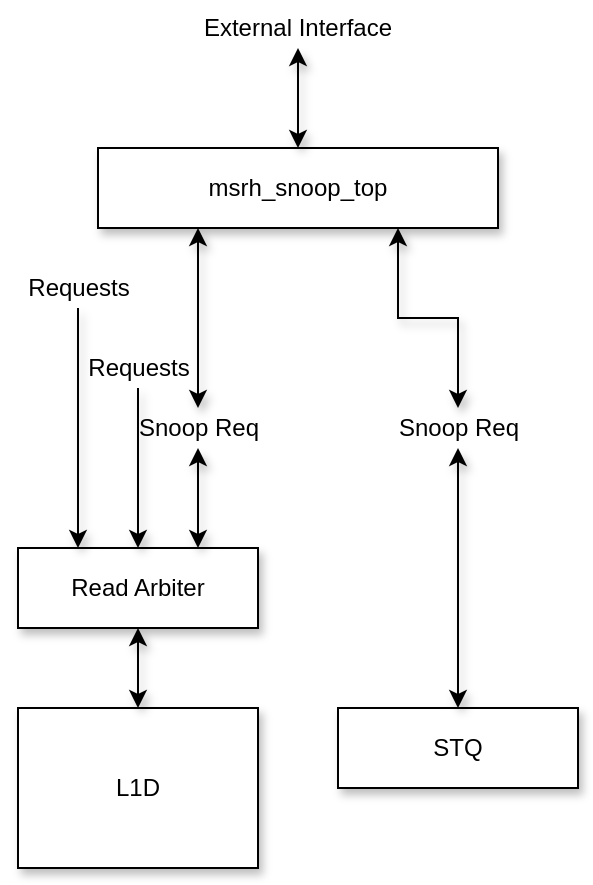 <mxfile version="12.9.3" type="device" pages="5"><diagram id="P1o0xB7WSSS2hMtKjIqB" name="ページ1"><mxGraphModel dx="992" dy="731" grid="1" gridSize="10" guides="1" tooltips="1" connect="1" arrows="1" fold="1" page="1" pageScale="1" pageWidth="827" pageHeight="1169" math="0" shadow="0"><root><mxCell id="0"/><mxCell id="1" parent="0"/><mxCell id="UNcUEKa4BCGHLJjneNtm-1" value="L1D" style="rounded=0;whiteSpace=wrap;html=1;shadow=1;" parent="1" vertex="1"><mxGeometry x="398" y="1100" width="120" height="80" as="geometry"/></mxCell><mxCell id="UNcUEKa4BCGHLJjneNtm-2" value="STQ" style="rounded=0;whiteSpace=wrap;html=1;shadow=1;" parent="1" vertex="1"><mxGeometry x="558" y="1100" width="120" height="40" as="geometry"/></mxCell><mxCell id="UNcUEKa4BCGHLJjneNtm-3" style="edgeStyle=orthogonalEdgeStyle;rounded=0;orthogonalLoop=1;jettySize=auto;html=1;exitX=0.5;exitY=1;exitDx=0;exitDy=0;shadow=1;startArrow=classic;startFill=1;" parent="1" source="UNcUEKa4BCGHLJjneNtm-4" target="UNcUEKa4BCGHLJjneNtm-1" edge="1"><mxGeometry relative="1" as="geometry"/></mxCell><mxCell id="UNcUEKa4BCGHLJjneNtm-4" value="Read Arbiter" style="rounded=0;whiteSpace=wrap;html=1;shadow=1;" parent="1" vertex="1"><mxGeometry x="398" y="1020" width="120" height="40" as="geometry"/></mxCell><mxCell id="UNcUEKa4BCGHLJjneNtm-5" value="" style="endArrow=classic;html=1;entryX=0.25;entryY=0;entryDx=0;entryDy=0;shadow=1;" parent="1" source="UNcUEKa4BCGHLJjneNtm-10" target="UNcUEKa4BCGHLJjneNtm-4" edge="1"><mxGeometry width="50" height="50" relative="1" as="geometry"><mxPoint x="428" y="940" as="sourcePoint"/><mxPoint x="418" y="910" as="targetPoint"/></mxGeometry></mxCell><mxCell id="UNcUEKa4BCGHLJjneNtm-6" value="" style="endArrow=classic;html=1;shadow=1;" parent="1" source="UNcUEKa4BCGHLJjneNtm-9" target="UNcUEKa4BCGHLJjneNtm-4" edge="1"><mxGeometry width="50" height="50" relative="1" as="geometry"><mxPoint x="457.71" y="940" as="sourcePoint"/><mxPoint x="457.71" y="1020" as="targetPoint"/></mxGeometry></mxCell><mxCell id="UNcUEKa4BCGHLJjneNtm-7" value="" style="endArrow=classic;html=1;entryX=0.75;entryY=0;entryDx=0;entryDy=0;shadow=1;startArrow=classic;startFill=1;" parent="1" source="UNcUEKa4BCGHLJjneNtm-8" target="UNcUEKa4BCGHLJjneNtm-4" edge="1"><mxGeometry width="50" height="50" relative="1" as="geometry"><mxPoint x="488" y="940" as="sourcePoint"/><mxPoint x="488" y="1010" as="targetPoint"/></mxGeometry></mxCell><mxCell id="UNcUEKa4BCGHLJjneNtm-8" value="Snoop Req" style="text;html=1;align=center;verticalAlign=middle;resizable=0;points=[];autosize=1;shadow=1;" parent="1" vertex="1"><mxGeometry x="448" y="950" width="80" height="20" as="geometry"/></mxCell><mxCell id="UNcUEKa4BCGHLJjneNtm-9" value="Requests" style="text;html=1;align=center;verticalAlign=middle;resizable=0;points=[];autosize=1;shadow=1;" parent="1" vertex="1"><mxGeometry x="423" y="920" width="70" height="20" as="geometry"/></mxCell><mxCell id="UNcUEKa4BCGHLJjneNtm-10" value="Requests" style="text;html=1;align=center;verticalAlign=middle;resizable=0;points=[];autosize=1;shadow=1;" parent="1" vertex="1"><mxGeometry x="393" y="880" width="70" height="20" as="geometry"/></mxCell><mxCell id="UNcUEKa4BCGHLJjneNtm-11" value="Snoop Req" style="text;html=1;align=center;verticalAlign=middle;resizable=0;points=[];autosize=1;shadow=1;" parent="1" vertex="1"><mxGeometry x="578" y="950" width="80" height="20" as="geometry"/></mxCell><mxCell id="UNcUEKa4BCGHLJjneNtm-12" value="" style="endArrow=classic;html=1;entryX=0.5;entryY=0;entryDx=0;entryDy=0;shadow=1;startArrow=classic;startFill=1;" parent="1" source="UNcUEKa4BCGHLJjneNtm-11" target="UNcUEKa4BCGHLJjneNtm-2" edge="1"><mxGeometry width="50" height="50" relative="1" as="geometry"><mxPoint x="612" y="1020" as="sourcePoint"/><mxPoint x="612" y="1100" as="targetPoint"/></mxGeometry></mxCell><mxCell id="UNcUEKa4BCGHLJjneNtm-13" style="edgeStyle=orthogonalEdgeStyle;rounded=0;orthogonalLoop=1;jettySize=auto;html=1;exitX=0.25;exitY=1;exitDx=0;exitDy=0;shadow=1;startArrow=classic;startFill=1;" parent="1" source="UNcUEKa4BCGHLJjneNtm-15" target="UNcUEKa4BCGHLJjneNtm-8" edge="1"><mxGeometry relative="1" as="geometry"/></mxCell><mxCell id="UNcUEKa4BCGHLJjneNtm-14" style="edgeStyle=orthogonalEdgeStyle;rounded=0;orthogonalLoop=1;jettySize=auto;html=1;exitX=0.75;exitY=1;exitDx=0;exitDy=0;shadow=1;startArrow=classic;startFill=1;" parent="1" source="UNcUEKa4BCGHLJjneNtm-15" target="UNcUEKa4BCGHLJjneNtm-11" edge="1"><mxGeometry relative="1" as="geometry"/></mxCell><mxCell id="UNcUEKa4BCGHLJjneNtm-15" value="msrh_snoop_top" style="rounded=0;whiteSpace=wrap;html=1;shadow=1;" parent="1" vertex="1"><mxGeometry x="438" y="820" width="200" height="40" as="geometry"/></mxCell><mxCell id="UNcUEKa4BCGHLJjneNtm-16" value="" style="endArrow=classic;startArrow=classic;html=1;exitX=0.5;exitY=0;exitDx=0;exitDy=0;shadow=1;" parent="1" source="UNcUEKa4BCGHLJjneNtm-15" edge="1"><mxGeometry width="50" height="50" relative="1" as="geometry"><mxPoint x="528" y="760" as="sourcePoint"/><mxPoint x="538" y="770" as="targetPoint"/></mxGeometry></mxCell><mxCell id="UNcUEKa4BCGHLJjneNtm-17" value="External Interface" style="text;html=1;strokeColor=none;fillColor=none;align=center;verticalAlign=middle;whiteSpace=wrap;rounded=0;shadow=1;" parent="1" vertex="1"><mxGeometry x="478" y="750" width="120" height="20" as="geometry"/></mxCell></root></mxGraphModel></diagram><diagram name="Frontend" id="xdkTfniPL4UZaZ2tymjJ"><mxGraphModel dx="1913" dy="806" grid="1" gridSize="10" guides="1" tooltips="1" connect="1" arrows="1" fold="1" page="1" pageScale="1" pageWidth="827" pageHeight="1169" math="0" shadow="0"><root><mxCell id="Wu3WYBNRTOQIVOPtnxTT-0"/><mxCell id="Wu3WYBNRTOQIVOPtnxTT-1" parent="Wu3WYBNRTOQIVOPtnxTT-0"/><mxCell id="Wu3WYBNRTOQIVOPtnxTT-9" style="edgeStyle=none;rounded=0;orthogonalLoop=1;jettySize=auto;html=1;entryX=0.5;entryY=0;entryDx=0;entryDy=0;fontSize=16;shadow=1;" parent="Wu3WYBNRTOQIVOPtnxTT-1" target="Wu3WYBNRTOQIVOPtnxTT-4" edge="1"><mxGeometry relative="1" as="geometry"><mxPoint x="300" y="200" as="sourcePoint"/></mxGeometry></mxCell><mxCell id="Wu3WYBNRTOQIVOPtnxTT-10" style="edgeStyle=none;rounded=0;orthogonalLoop=1;jettySize=auto;html=1;entryX=0.5;entryY=0;entryDx=0;entryDy=0;fontSize=16;shadow=1;" parent="Wu3WYBNRTOQIVOPtnxTT-1" target="Wu3WYBNRTOQIVOPtnxTT-3" edge="1"><mxGeometry relative="1" as="geometry"><mxPoint x="120" y="201" as="sourcePoint"/></mxGeometry></mxCell><mxCell id="Wu3WYBNRTOQIVOPtnxTT-2" value="VAddr" style="rounded=0;whiteSpace=wrap;html=1;fontSize=16;shadow=1;" parent="Wu3WYBNRTOQIVOPtnxTT-1" vertex="1"><mxGeometry x="80" y="180" width="280" height="20" as="geometry"/></mxCell><mxCell id="Wu3WYBNRTOQIVOPtnxTT-8" style="edgeStyle=none;rounded=0;orthogonalLoop=1;jettySize=auto;html=1;exitX=1;exitY=0.5;exitDx=0;exitDy=0;fontSize=16;shadow=1;" parent="Wu3WYBNRTOQIVOPtnxTT-1" source="Wu3WYBNRTOQIVOPtnxTT-3" edge="1"><mxGeometry relative="1" as="geometry"><mxPoint x="240" y="260" as="targetPoint"/></mxGeometry></mxCell><mxCell id="Wu3WYBNRTOQIVOPtnxTT-19" value="PAddr" style="edgeLabel;html=1;align=center;verticalAlign=middle;resizable=0;points=[];fontSize=16;labelBackgroundColor=none;shadow=1;" parent="Wu3WYBNRTOQIVOPtnxTT-8" vertex="1" connectable="0"><mxGeometry x="0.286" y="2" relative="1" as="geometry"><mxPoint x="-11.6" y="-8" as="offset"/></mxGeometry></mxCell><mxCell id="Wu3WYBNRTOQIVOPtnxTT-20" style="edgeStyle=none;rounded=0;orthogonalLoop=1;jettySize=auto;html=1;exitX=0.5;exitY=1;exitDx=0;exitDy=0;entryX=0.5;entryY=0;entryDx=0;entryDy=0;fontSize=16;shadow=1;" parent="Wu3WYBNRTOQIVOPtnxTT-1" source="Wu3WYBNRTOQIVOPtnxTT-3" target="Wu3WYBNRTOQIVOPtnxTT-11" edge="1"><mxGeometry relative="1" as="geometry"/></mxCell><mxCell id="Wu3WYBNRTOQIVOPtnxTT-25" style="edgeStyle=orthogonalEdgeStyle;rounded=0;orthogonalLoop=1;jettySize=auto;html=1;exitX=0;exitY=0.5;exitDx=0;exitDy=0;fontSize=16;startArrow=classic;startFill=1;shadow=1;" parent="Wu3WYBNRTOQIVOPtnxTT-1" source="Wu3WYBNRTOQIVOPtnxTT-3" target="Wu3WYBNRTOQIVOPtnxTT-27" edge="1"><mxGeometry relative="1" as="geometry"><mxPoint x="50" y="120" as="targetPoint"/></mxGeometry></mxCell><mxCell id="Wu3WYBNRTOQIVOPtnxTT-3" value="TLB" style="rounded=0;whiteSpace=wrap;html=1;fontSize=16;shadow=1;" parent="Wu3WYBNRTOQIVOPtnxTT-1" vertex="1"><mxGeometry x="80" y="240" width="80" height="40" as="geometry"/></mxCell><mxCell id="Wu3WYBNRTOQIVOPtnxTT-7" style="rounded=0;orthogonalLoop=1;jettySize=auto;html=1;exitX=0.5;exitY=1;exitDx=0;exitDy=0;fontSize=16;shadow=1;" parent="Wu3WYBNRTOQIVOPtnxTT-1" source="Wu3WYBNRTOQIVOPtnxTT-4" edge="1"><mxGeometry relative="1" as="geometry"><mxPoint x="300" y="440" as="targetPoint"/></mxGeometry></mxCell><mxCell id="Wu3WYBNRTOQIVOPtnxTT-26" style="edgeStyle=orthogonalEdgeStyle;rounded=0;orthogonalLoop=1;jettySize=auto;html=1;exitX=1;exitY=0.25;exitDx=0;exitDy=0;fontSize=16;shadow=1;" parent="Wu3WYBNRTOQIVOPtnxTT-1" source="Wu3WYBNRTOQIVOPtnxTT-4" target="Wu3WYBNRTOQIVOPtnxTT-28" edge="1"><mxGeometry relative="1" as="geometry"><mxPoint x="380" y="120" as="targetPoint"/></mxGeometry></mxCell><mxCell id="Wu3WYBNRTOQIVOPtnxTT-4" value="ICache" style="rounded=0;whiteSpace=wrap;html=1;fontSize=16;shadow=1;" parent="Wu3WYBNRTOQIVOPtnxTT-1" vertex="1"><mxGeometry x="240" y="240" width="120" height="160" as="geometry"/></mxCell><mxCell id="Wu3WYBNRTOQIVOPtnxTT-29" style="edgeStyle=orthogonalEdgeStyle;rounded=0;orthogonalLoop=1;jettySize=auto;html=1;exitX=0.5;exitY=1;exitDx=0;exitDy=0;startArrow=none;startFill=0;fontSize=16;" parent="Wu3WYBNRTOQIVOPtnxTT-1" source="Wu3WYBNRTOQIVOPtnxTT-5" edge="1"><mxGeometry relative="1" as="geometry"><mxPoint x="220" y="520" as="targetPoint"/></mxGeometry></mxCell><mxCell id="Wu3WYBNRTOQIVOPtnxTT-5" value="Inst Buffer" style="rounded=0;whiteSpace=wrap;html=1;fontSize=16;shadow=1;" parent="Wu3WYBNRTOQIVOPtnxTT-1" vertex="1"><mxGeometry x="80" y="440" width="280" height="40" as="geometry"/></mxCell><mxCell id="Wu3WYBNRTOQIVOPtnxTT-24" style="edgeStyle=none;rounded=0;orthogonalLoop=1;jettySize=auto;html=1;exitX=0.5;exitY=1;exitDx=0;exitDy=0;fontSize=16;shadow=1;" parent="Wu3WYBNRTOQIVOPtnxTT-1" source="Wu3WYBNRTOQIVOPtnxTT-11" edge="1"><mxGeometry relative="1" as="geometry"><mxPoint x="120" y="440" as="targetPoint"/></mxGeometry></mxCell><mxCell id="Wu3WYBNRTOQIVOPtnxTT-11" value="Excp Info" style="rounded=0;whiteSpace=wrap;html=1;fontSize=16;shadow=1;" parent="Wu3WYBNRTOQIVOPtnxTT-1" vertex="1"><mxGeometry x="80" y="350" width="80" height="20" as="geometry"/></mxCell><mxCell id="Wu3WYBNRTOQIVOPtnxTT-14" value="" style="endArrow=none;dashed=1;html=1;fontSize=16;" parent="Wu3WYBNRTOQIVOPtnxTT-1" edge="1"><mxGeometry width="50" height="50" relative="1" as="geometry"><mxPoint x="40" y="300" as="sourcePoint"/><mxPoint x="400" y="300" as="targetPoint"/></mxGeometry></mxCell><mxCell id="Wu3WYBNRTOQIVOPtnxTT-15" value="" style="endArrow=none;dashed=1;html=1;fontSize=16;" parent="Wu3WYBNRTOQIVOPtnxTT-1" edge="1"><mxGeometry width="50" height="50" relative="1" as="geometry"><mxPoint x="40" y="420" as="sourcePoint"/><mxPoint x="400" y="420" as="targetPoint"/></mxGeometry></mxCell><mxCell id="Wu3WYBNRTOQIVOPtnxTT-16" value="s0 stage" style="text;html=1;align=center;verticalAlign=middle;resizable=0;points=[];autosize=1;fontSize=16;" parent="Wu3WYBNRTOQIVOPtnxTT-1" vertex="1"><mxGeometry x="390" y="220" width="80" height="20" as="geometry"/></mxCell><mxCell id="Wu3WYBNRTOQIVOPtnxTT-17" value="s1 stage" style="text;html=1;align=center;verticalAlign=middle;resizable=0;points=[];autosize=1;fontSize=16;" parent="Wu3WYBNRTOQIVOPtnxTT-1" vertex="1"><mxGeometry x="390" y="340" width="80" height="20" as="geometry"/></mxCell><mxCell id="Wu3WYBNRTOQIVOPtnxTT-18" value="s2 stage" style="text;html=1;align=center;verticalAlign=middle;resizable=0;points=[];autosize=1;fontSize=16;" parent="Wu3WYBNRTOQIVOPtnxTT-1" vertex="1"><mxGeometry x="390" y="440" width="80" height="20" as="geometry"/></mxCell><mxCell id="Wu3WYBNRTOQIVOPtnxTT-27" value="To/From PTW" style="text;html=1;align=center;verticalAlign=middle;resizable=0;points=[];autosize=1;fontSize=16;" parent="Wu3WYBNRTOQIVOPtnxTT-1" vertex="1"><mxGeometry x="-10" y="100" width="110" height="20" as="geometry"/></mxCell><mxCell id="Wu3WYBNRTOQIVOPtnxTT-28" value="To/From External" style="text;html=1;align=center;verticalAlign=middle;resizable=0;points=[];autosize=1;fontSize=16;" parent="Wu3WYBNRTOQIVOPtnxTT-1" vertex="1"><mxGeometry x="310" y="100" width="140" height="20" as="geometry"/></mxCell><mxCell id="Wu3WYBNRTOQIVOPtnxTT-30" value="Dispatch" style="text;html=1;align=center;verticalAlign=middle;resizable=0;points=[];autosize=1;fontSize=16;" parent="Wu3WYBNRTOQIVOPtnxTT-1" vertex="1"><mxGeometry x="180" y="520" width="80" height="20" as="geometry"/></mxCell></root></mxGraphModel></diagram><diagram name="LSU" id="U1DZ3GrhuojT1Z4DyNjF"><mxGraphModel dx="1819" dy="731" grid="1" gridSize="10" guides="1" tooltips="1" connect="1" arrows="1" fold="1" page="1" pageScale="1" pageWidth="827" pageHeight="1169" math="0" shadow="0"><root><mxCell id="W9N3iDXnRHYozNljXFUO-0"/><mxCell id="W9N3iDXnRHYozNljXFUO-1" parent="W9N3iDXnRHYozNljXFUO-0"/><mxCell id="v2ZU1hfNDlsSaIE9Mryr-7" style="edgeStyle=orthogonalEdgeStyle;rounded=0;orthogonalLoop=1;jettySize=auto;html=1;exitX=0.5;exitY=1;exitDx=0;exitDy=0;entryX=0.5;entryY=0;entryDx=0;entryDy=0;shadow=1;startArrow=none;startFill=0;fontSize=16;" parent="W9N3iDXnRHYozNljXFUO-1" source="v2ZU1hfNDlsSaIE9Mryr-0" target="v2ZU1hfNDlsSaIE9Mryr-1" edge="1"><mxGeometry relative="1" as="geometry"/></mxCell><mxCell id="v2ZU1hfNDlsSaIE9Mryr-0" value="&lt;span&gt;Memory Load Instruction&lt;/span&gt;" style="rounded=1;whiteSpace=wrap;html=1;shadow=1;labelBackgroundColor=none;fontSize=16;" parent="W9N3iDXnRHYozNljXFUO-1" vertex="1"><mxGeometry x="160" y="160" width="120" height="40" as="geometry"/></mxCell><mxCell id="v2ZU1hfNDlsSaIE9Mryr-8" style="edgeStyle=orthogonalEdgeStyle;rounded=0;orthogonalLoop=1;jettySize=auto;html=1;exitX=0.5;exitY=1;exitDx=0;exitDy=0;entryX=0.5;entryY=0;entryDx=0;entryDy=0;shadow=1;startArrow=none;startFill=0;fontSize=16;" parent="W9N3iDXnRHYozNljXFUO-1" source="v2ZU1hfNDlsSaIE9Mryr-1" target="v2ZU1hfNDlsSaIE9Mryr-2" edge="1"><mxGeometry relative="1" as="geometry"/></mxCell><mxCell id="v2ZU1hfNDlsSaIE9Mryr-1" value="EX0: Address Gnereation" style="rounded=0;whiteSpace=wrap;html=1;shadow=1;labelBackgroundColor=none;fontSize=16;" parent="W9N3iDXnRHYozNljXFUO-1" vertex="1"><mxGeometry x="160" y="240" width="120" height="40" as="geometry"/></mxCell><mxCell id="v2ZU1hfNDlsSaIE9Mryr-9" style="edgeStyle=orthogonalEdgeStyle;rounded=0;orthogonalLoop=1;jettySize=auto;html=1;exitX=0.5;exitY=1;exitDx=0;exitDy=0;shadow=1;startArrow=none;startFill=0;fontSize=16;" parent="W9N3iDXnRHYozNljXFUO-1" source="v2ZU1hfNDlsSaIE9Mryr-2" target="v2ZU1hfNDlsSaIE9Mryr-3" edge="1"><mxGeometry relative="1" as="geometry"/></mxCell><mxCell id="v2ZU1hfNDlsSaIE9Mryr-15" style="edgeStyle=orthogonalEdgeStyle;rounded=0;orthogonalLoop=1;jettySize=auto;html=1;exitX=1;exitY=0.5;exitDx=0;exitDy=0;shadow=1;startArrow=none;startFill=0;fontSize=16;" parent="W9N3iDXnRHYozNljXFUO-1" source="v2ZU1hfNDlsSaIE9Mryr-2" edge="1"><mxGeometry relative="1" as="geometry"><mxPoint x="320" y="340" as="targetPoint"/></mxGeometry></mxCell><mxCell id="v2ZU1hfNDlsSaIE9Mryr-2" value="EX1: Read DCache" style="rounded=0;whiteSpace=wrap;html=1;shadow=1;labelBackgroundColor=none;fontSize=16;" parent="W9N3iDXnRHYozNljXFUO-1" vertex="1"><mxGeometry x="160" y="320" width="120" height="40" as="geometry"/></mxCell><mxCell id="v2ZU1hfNDlsSaIE9Mryr-16" style="edgeStyle=orthogonalEdgeStyle;rounded=0;orthogonalLoop=1;jettySize=auto;html=1;shadow=1;startArrow=none;startFill=0;fontSize=16;entryX=1;entryY=0.5;entryDx=0;entryDy=0;" parent="W9N3iDXnRHYozNljXFUO-1" target="v2ZU1hfNDlsSaIE9Mryr-3" edge="1"><mxGeometry relative="1" as="geometry"><mxPoint x="270" y="380" as="targetPoint"/><mxPoint x="320" y="420" as="sourcePoint"/></mxGeometry></mxCell><mxCell id="v2ZU1hfNDlsSaIE9Mryr-3" value="EX2: Resp DCache" style="rounded=0;whiteSpace=wrap;html=1;shadow=1;labelBackgroundColor=none;fontSize=16;" parent="W9N3iDXnRHYozNljXFUO-1" vertex="1"><mxGeometry x="160" y="400" width="120" height="40" as="geometry"/></mxCell><mxCell id="v2ZU1hfNDlsSaIE9Mryr-6" style="edgeStyle=orthogonalEdgeStyle;rounded=0;orthogonalLoop=1;jettySize=auto;html=1;exitX=0.5;exitY=1;exitDx=0;exitDy=0;entryX=0;entryY=0.5;entryDx=0;entryDy=0;shadow=1;startArrow=none;startFill=0;fontSize=16;" parent="W9N3iDXnRHYozNljXFUO-1" source="v2ZU1hfNDlsSaIE9Mryr-3" target="v2ZU1hfNDlsSaIE9Mryr-10" edge="1"><mxGeometry relative="1" as="geometry"><Array as="points"><mxPoint x="220" y="460"/><mxPoint x="420" y="460"/><mxPoint x="420" y="450"/></Array></mxGeometry></mxCell><mxCell id="v2ZU1hfNDlsSaIE9Mryr-11" value="DCache" style="rounded=0;whiteSpace=wrap;html=1;shadow=1;labelBackgroundColor=none;fontSize=16;align=center;verticalAlign=middle;" parent="W9N3iDXnRHYozNljXFUO-1" vertex="1"><mxGeometry x="320" y="160" width="81" height="40" as="geometry"/></mxCell><mxCell id="v2ZU1hfNDlsSaIE9Mryr-12" value="" style="endArrow=none;dashed=1;html=1;dashPattern=1 3;strokeWidth=2;shadow=1;fontSize=13;entryX=0.5;entryY=1;entryDx=0;entryDy=0;" parent="W9N3iDXnRHYozNljXFUO-1" target="v2ZU1hfNDlsSaIE9Mryr-11" edge="1"><mxGeometry width="50" height="50" relative="1" as="geometry"><mxPoint x="361" y="840" as="sourcePoint"/><mxPoint x="370" y="230" as="targetPoint"/></mxGeometry></mxCell><mxCell id="v2ZU1hfNDlsSaIE9Mryr-14" value="Cacce Tag Check &amp;amp; Read" style="rounded=0;whiteSpace=wrap;html=1;shadow=1;labelBackgroundColor=none;fontSize=16;align=center;" parent="W9N3iDXnRHYozNljXFUO-1" vertex="1"><mxGeometry x="320" y="320" width="80" height="120" as="geometry"/></mxCell><mxCell id="v2ZU1hfNDlsSaIE9Mryr-17" value="Load Requestor" style="rounded=0;whiteSpace=wrap;html=1;shadow=1;labelBackgroundColor=none;fontSize=16;align=center;verticalAlign=middle;" parent="W9N3iDXnRHYozNljXFUO-1" vertex="1"><mxGeometry x="480" y="160" width="81" height="40" as="geometry"/></mxCell><mxCell id="v2ZU1hfNDlsSaIE9Mryr-19" value="" style="endArrow=none;dashed=1;html=1;dashPattern=1 3;strokeWidth=2;shadow=1;fontSize=13;" parent="W9N3iDXnRHYozNljXFUO-1" source="v2ZU1hfNDlsSaIE9Mryr-10" target="v2ZU1hfNDlsSaIE9Mryr-17" edge="1"><mxGeometry width="50" height="50" relative="1" as="geometry"><mxPoint x="520.66" y="852" as="sourcePoint"/><mxPoint x="520.16" y="200" as="targetPoint"/></mxGeometry></mxCell><mxCell id="v2ZU1hfNDlsSaIE9Mryr-29" style="edgeStyle=orthogonalEdgeStyle;rounded=0;orthogonalLoop=1;jettySize=auto;html=1;shadow=1;startArrow=none;startFill=0;fontSize=16;" parent="W9N3iDXnRHYozNljXFUO-1" source="v2ZU1hfNDlsSaIE9Mryr-40" edge="1"><mxGeometry relative="1" as="geometry"><mxPoint x="710" y="510" as="targetPoint"/><mxPoint x="670" y="510" as="sourcePoint"/></mxGeometry></mxCell><mxCell id="v2ZU1hfNDlsSaIE9Mryr-10" value="Get&lt;br&gt;Missed PAddr &amp;amp;&lt;br style=&quot;font-size: 13px&quot;&gt;Eviction Paddr, Way" style="rounded=0;whiteSpace=wrap;html=1;shadow=1;labelBackgroundColor=none;fontSize=13;align=center;" parent="W9N3iDXnRHYozNljXFUO-1" vertex="1"><mxGeometry x="450" y="420" width="140" height="60" as="geometry"/></mxCell><mxCell id="v2ZU1hfNDlsSaIE9Mryr-4" value="Miss &amp;amp;&lt;br&gt;Way Full" style="ellipse;shape=cloud;whiteSpace=wrap;html=1;shadow=1;labelBackgroundColor=none;fontSize=16;" parent="W9N3iDXnRHYozNljXFUO-1" vertex="1"><mxGeometry x="220" y="450" width="120" height="60" as="geometry"/></mxCell><mxCell id="v2ZU1hfNDlsSaIE9Mryr-21" value="External&lt;br&gt;Bus" style="rounded=0;whiteSpace=wrap;html=1;shadow=1;labelBackgroundColor=none;fontSize=16;align=center;verticalAlign=middle;" parent="W9N3iDXnRHYozNljXFUO-1" vertex="1"><mxGeometry x="720" y="160" width="81" height="40" as="geometry"/></mxCell><mxCell id="v2ZU1hfNDlsSaIE9Mryr-23" value="" style="endArrow=none;dashed=1;html=1;dashPattern=1 3;strokeWidth=2;shadow=1;fontSize=13;" parent="W9N3iDXnRHYozNljXFUO-1" source="v2ZU1hfNDlsSaIE9Mryr-24" target="v2ZU1hfNDlsSaIE9Mryr-21" edge="1"><mxGeometry width="50" height="50" relative="1" as="geometry"><mxPoint x="760.08" y="420" as="sourcePoint"/><mxPoint x="760.08" y="200.0" as="targetPoint"/></mxGeometry></mxCell><mxCell id="v2ZU1hfNDlsSaIE9Mryr-24" value="Memory Read Request" style="rounded=0;whiteSpace=wrap;html=1;shadow=1;labelBackgroundColor=none;fontSize=13;align=center;" parent="W9N3iDXnRHYozNljXFUO-1" vertex="1"><mxGeometry x="710" y="490" width="101" height="180" as="geometry"/></mxCell><mxCell id="v2ZU1hfNDlsSaIE9Mryr-30" style="edgeStyle=orthogonalEdgeStyle;rounded=0;orthogonalLoop=1;jettySize=auto;html=1;shadow=1;startArrow=none;startFill=0;fontSize=16;entryX=1;entryY=0.5;entryDx=0;entryDy=0;" parent="W9N3iDXnRHYozNljXFUO-1" target="v2ZU1hfNDlsSaIE9Mryr-49" edge="1"><mxGeometry relative="1" as="geometry"><mxPoint x="670" y="620" as="targetPoint"/><mxPoint x="710" y="660" as="sourcePoint"/></mxGeometry></mxCell><mxCell id="v2ZU1hfNDlsSaIE9Mryr-32" value="" style="endArrow=none;dashed=1;html=1;dashPattern=1 3;strokeWidth=2;shadow=1;fontSize=13;entryX=0.5;entryY=1;entryDx=0;entryDy=0;" parent="W9N3iDXnRHYozNljXFUO-1" source="v2ZU1hfNDlsSaIE9Mryr-45" target="v2ZU1hfNDlsSaIE9Mryr-40" edge="1"><mxGeometry width="50" height="50" relative="1" as="geometry"><mxPoint x="520.66" y="852" as="sourcePoint"/><mxPoint x="520.057" y="625" as="targetPoint"/></mxGeometry></mxCell><mxCell id="v2ZU1hfNDlsSaIE9Mryr-37" style="edgeStyle=orthogonalEdgeStyle;rounded=0;orthogonalLoop=1;jettySize=auto;html=1;exitX=0;exitY=0.5;exitDx=0;exitDy=0;shadow=1;startArrow=classic;startFill=1;fontSize=16;" parent="W9N3iDXnRHYozNljXFUO-1" source="v2ZU1hfNDlsSaIE9Mryr-33" target="v2ZU1hfNDlsSaIE9Mryr-3" edge="1"><mxGeometry relative="1" as="geometry"><mxPoint x="400" y="670.207" as="targetPoint"/><Array as="points"><mxPoint x="535" y="410"/><mxPoint x="420" y="410"/><mxPoint x="420" y="460"/><mxPoint x="220" y="460"/></Array></mxGeometry></mxCell><mxCell id="v2ZU1hfNDlsSaIE9Mryr-33" value="Read Eviction Data" style="rounded=0;whiteSpace=wrap;html=1;shadow=1;labelBackgroundColor=none;fontSize=13;align=center;" parent="W9N3iDXnRHYozNljXFUO-1" vertex="1"><mxGeometry x="535" y="390" width="100" height="40" as="geometry"/></mxCell><mxCell id="v2ZU1hfNDlsSaIE9Mryr-38" style="edgeStyle=orthogonalEdgeStyle;rounded=0;orthogonalLoop=1;jettySize=auto;html=1;exitX=0;exitY=0.5;exitDx=0;exitDy=0;shadow=1;startArrow=none;startFill=0;fontSize=16;" parent="W9N3iDXnRHYozNljXFUO-1" source="v2ZU1hfNDlsSaIE9Mryr-49" edge="1"><mxGeometry relative="1" as="geometry"><mxPoint x="400" y="719.862" as="targetPoint"/><Array as="points"><mxPoint x="430" y="670"/><mxPoint x="430" y="720"/></Array></mxGeometry></mxCell><mxCell id="v2ZU1hfNDlsSaIE9Mryr-36" value="Cache Write" style="rounded=0;whiteSpace=wrap;html=1;shadow=1;labelBackgroundColor=none;fontSize=16;align=center;" parent="W9N3iDXnRHYozNljXFUO-1" vertex="1"><mxGeometry x="320" y="700" width="80" height="40" as="geometry"/></mxCell><mxCell id="v2ZU1hfNDlsSaIE9Mryr-43" style="edgeStyle=orthogonalEdgeStyle;rounded=0;orthogonalLoop=1;jettySize=auto;html=1;exitX=1;exitY=0.5;exitDx=0;exitDy=0;shadow=1;startArrow=none;startFill=0;fontSize=16;entryX=0;entryY=0.25;entryDx=0;entryDy=0;" parent="W9N3iDXnRHYozNljXFUO-1" source="v2ZU1hfNDlsSaIE9Mryr-39" target="v2ZU1hfNDlsSaIE9Mryr-42" edge="1"><mxGeometry relative="1" as="geometry"><mxPoint x="710" y="720" as="targetPoint"/><mxPoint x="670" y="720" as="sourcePoint"/></mxGeometry></mxCell><mxCell id="v2ZU1hfNDlsSaIE9Mryr-39" value="Write Eviction Data&lt;br style=&quot;font-size: 12px;&quot;&gt;to External" style="rounded=0;whiteSpace=wrap;html=1;shadow=1;labelBackgroundColor=none;fontSize=12;align=center;" parent="W9N3iDXnRHYozNljXFUO-1" vertex="1"><mxGeometry x="465.5" y="700" width="110" height="40" as="geometry"/></mxCell><mxCell id="v2ZU1hfNDlsSaIE9Mryr-40" value="Read Request Missed Data to External" style="rounded=0;whiteSpace=wrap;html=1;shadow=1;labelBackgroundColor=none;fontSize=13;align=center;" parent="W9N3iDXnRHYozNljXFUO-1" vertex="1"><mxGeometry x="450" y="490" width="140" height="40" as="geometry"/></mxCell><mxCell id="v2ZU1hfNDlsSaIE9Mryr-41" value="" style="endArrow=none;dashed=1;html=1;dashPattern=1 3;strokeWidth=2;shadow=1;fontSize=13;" parent="W9N3iDXnRHYozNljXFUO-1" target="v2ZU1hfNDlsSaIE9Mryr-24" edge="1"><mxGeometry width="50" height="50" relative="1" as="geometry"><mxPoint x="760" y="840" as="sourcePoint"/><mxPoint x="760.08" y="640.0" as="targetPoint"/></mxGeometry></mxCell><mxCell id="v2ZU1hfNDlsSaIE9Mryr-42" value="Memory Write Request" style="rounded=0;whiteSpace=wrap;html=1;shadow=1;labelBackgroundColor=none;fontSize=13;align=center;" parent="W9N3iDXnRHYozNljXFUO-1" vertex="1"><mxGeometry x="710" y="690" width="101" height="80" as="geometry"/></mxCell><mxCell id="v2ZU1hfNDlsSaIE9Mryr-52" style="edgeStyle=orthogonalEdgeStyle;rounded=0;orthogonalLoop=1;jettySize=auto;html=1;exitX=0;exitY=0.5;exitDx=0;exitDy=0;entryX=0.875;entryY=0.5;entryDx=0;entryDy=0;entryPerimeter=0;shadow=1;startArrow=none;startFill=0;fontSize=12;" parent="W9N3iDXnRHYozNljXFUO-1" source="v2ZU1hfNDlsSaIE9Mryr-45" target="v2ZU1hfNDlsSaIE9Mryr-48" edge="1"><mxGeometry relative="1" as="geometry"><Array as="points"><mxPoint x="390" y="770"/><mxPoint x="390" y="790"/></Array></mxGeometry></mxCell><mxCell id="v2ZU1hfNDlsSaIE9Mryr-45" value="Notify Resolve to LDQ" style="rounded=0;whiteSpace=wrap;html=1;shadow=1;labelBackgroundColor=none;fontSize=13;align=center;" parent="W9N3iDXnRHYozNljXFUO-1" vertex="1"><mxGeometry x="450.5" y="750" width="140" height="40" as="geometry"/></mxCell><mxCell id="v2ZU1hfNDlsSaIE9Mryr-46" value="" style="endArrow=none;dashed=1;html=1;dashPattern=1 3;strokeWidth=2;shadow=1;fontSize=13;" parent="W9N3iDXnRHYozNljXFUO-1" target="v2ZU1hfNDlsSaIE9Mryr-45" edge="1"><mxGeometry width="50" height="50" relative="1" as="geometry"><mxPoint x="520" y="840" as="sourcePoint"/><mxPoint x="520.057" y="640" as="targetPoint"/></mxGeometry></mxCell><mxCell id="v2ZU1hfNDlsSaIE9Mryr-47" value="" style="endArrow=none;dashed=1;html=1;dashPattern=1 3;strokeWidth=2;shadow=1;fontSize=13;" parent="W9N3iDXnRHYozNljXFUO-1" target="v2ZU1hfNDlsSaIE9Mryr-3" edge="1"><mxGeometry width="50" height="50" relative="1" as="geometry"><mxPoint x="220" y="840" as="sourcePoint"/><mxPoint x="220" y="440.0" as="targetPoint"/></mxGeometry></mxCell><mxCell id="v2ZU1hfNDlsSaIE9Mryr-48" value="Pipeline Replay" style="ellipse;shape=cloud;whiteSpace=wrap;html=1;shadow=1;labelBackgroundColor=none;fontSize=14;" parent="W9N3iDXnRHYozNljXFUO-1" vertex="1"><mxGeometry x="160" y="760" width="120" height="60" as="geometry"/></mxCell><mxCell id="v2ZU1hfNDlsSaIE9Mryr-49" value="Get Data" style="rounded=0;whiteSpace=wrap;html=1;shadow=1;labelBackgroundColor=none;fontSize=13;align=center;" parent="W9N3iDXnRHYozNljXFUO-1" vertex="1"><mxGeometry x="485.5" y="650" width="70" height="40" as="geometry"/></mxCell><mxCell id="v2ZU1hfNDlsSaIE9Mryr-51" value="" style="endArrow=none;dashed=1;html=1;dashPattern=1 3;strokeWidth=2;shadow=1;fontSize=13;exitX=0.5;exitY=0;exitDx=0;exitDy=0;" parent="W9N3iDXnRHYozNljXFUO-1" source="v2ZU1hfNDlsSaIE9Mryr-40" edge="1"><mxGeometry width="50" height="50" relative="1" as="geometry"><mxPoint x="520.46" y="490" as="sourcePoint"/><mxPoint x="520" y="480" as="targetPoint"/></mxGeometry></mxCell><mxCell id="itMR4DvsR7f0ENGTOUjV-0" value="figure: Cache Replace Pipeline" style="text;html=1;align=center;verticalAlign=middle;resizable=0;points=[];autosize=1;" parent="W9N3iDXnRHYozNljXFUO-1" vertex="1"><mxGeometry x="381" y="860" width="180" height="20" as="geometry"/></mxCell><mxCell id="itMR4DvsR7f0ENGTOUjV-49" value="Figure: LDQ State Machine" style="text;html=1;align=center;verticalAlign=middle;resizable=0;points=[];autosize=1;" parent="W9N3iDXnRHYozNljXFUO-1" vertex="1"><mxGeometry x="331" y="1409" width="160" height="20" as="geometry"/></mxCell><mxCell id="itMR4DvsR7f0ENGTOUjV-50" value="" style="group" parent="W9N3iDXnRHYozNljXFUO-1" vertex="1" connectable="0"><mxGeometry x="120" y="900" width="1040" height="470" as="geometry"/></mxCell><mxCell id="itMR4DvsR7f0ENGTOUjV-1" value="INIT" style="rounded=1;whiteSpace=wrap;html=1;shadow=1;" parent="itMR4DvsR7f0ENGTOUjV-50" vertex="1"><mxGeometry y="60" width="80" height="40" as="geometry"/></mxCell><mxCell id="itMR4DvsR7f0ENGTOUjV-2" value="ISSUE_WAIT" style="rounded=1;whiteSpace=wrap;html=1;shadow=1;" parent="itMR4DvsR7f0ENGTOUjV-50" vertex="1"><mxGeometry x="160" y="60" width="80" height="40" as="geometry"/></mxCell><mxCell id="itMR4DvsR7f0ENGTOUjV-12" value="" style="edgeStyle=orthogonalEdgeStyle;rounded=0;orthogonalLoop=1;jettySize=auto;html=1;shadow=1;" parent="itMR4DvsR7f0ENGTOUjV-50" source="itMR4DvsR7f0ENGTOUjV-1" target="itMR4DvsR7f0ENGTOUjV-2" edge="1"><mxGeometry relative="1" as="geometry"/></mxCell><mxCell id="itMR4DvsR7f0ENGTOUjV-38" value="2." style="text;html=1;align=center;verticalAlign=middle;resizable=0;points=[];labelBackgroundColor=#ffffff;" parent="itMR4DvsR7f0ENGTOUjV-12" vertex="1" connectable="0"><mxGeometry x="-0.223" y="-1" relative="1" as="geometry"><mxPoint as="offset"/></mxGeometry></mxCell><mxCell id="itMR4DvsR7f0ENGTOUjV-3" value="ISSUED" style="rounded=1;whiteSpace=wrap;html=1;shadow=1;" parent="itMR4DvsR7f0ENGTOUjV-50" vertex="1"><mxGeometry x="320" y="60" width="80" height="40" as="geometry"/></mxCell><mxCell id="itMR4DvsR7f0ENGTOUjV-13" value="" style="edgeStyle=orthogonalEdgeStyle;rounded=0;orthogonalLoop=1;jettySize=auto;html=1;shadow=1;" parent="itMR4DvsR7f0ENGTOUjV-50" source="itMR4DvsR7f0ENGTOUjV-2" target="itMR4DvsR7f0ENGTOUjV-3" edge="1"><mxGeometry relative="1" as="geometry"/></mxCell><mxCell id="itMR4DvsR7f0ENGTOUjV-39" value="3." style="text;html=1;align=center;verticalAlign=middle;resizable=0;points=[];labelBackgroundColor=#ffffff;" parent="itMR4DvsR7f0ENGTOUjV-13" vertex="1" connectable="0"><mxGeometry x="0.267" y="-3" relative="1" as="geometry"><mxPoint as="offset"/></mxGeometry></mxCell><mxCell id="itMR4DvsR7f0ENGTOUjV-20" style="edgeStyle=orthogonalEdgeStyle;rounded=0;orthogonalLoop=1;jettySize=auto;html=1;exitX=0.5;exitY=0;exitDx=0;exitDy=0;entryX=0.5;entryY=0;entryDx=0;entryDy=0;shadow=1;" parent="itMR4DvsR7f0ENGTOUjV-50" source="itMR4DvsR7f0ENGTOUjV-4" target="itMR4DvsR7f0ENGTOUjV-2" edge="1"><mxGeometry relative="1" as="geometry"/></mxCell><mxCell id="itMR4DvsR7f0ENGTOUjV-4" value="TLB_HAZ" style="rounded=1;whiteSpace=wrap;html=1;shadow=1;" parent="itMR4DvsR7f0ENGTOUjV-50" vertex="1"><mxGeometry x="480" y="60" width="80" height="40" as="geometry"/></mxCell><mxCell id="itMR4DvsR7f0ENGTOUjV-17" style="edgeStyle=orthogonalEdgeStyle;rounded=0;orthogonalLoop=1;jettySize=auto;html=1;exitX=1;exitY=0.5;exitDx=0;exitDy=0;entryX=0;entryY=0.5;entryDx=0;entryDy=0;shadow=1;" parent="itMR4DvsR7f0ENGTOUjV-50" source="itMR4DvsR7f0ENGTOUjV-3" target="itMR4DvsR7f0ENGTOUjV-4" edge="1"><mxGeometry relative="1" as="geometry"/></mxCell><mxCell id="itMR4DvsR7f0ENGTOUjV-41" value="4." style="text;html=1;align=center;verticalAlign=middle;resizable=0;points=[];labelBackgroundColor=#ffffff;" parent="itMR4DvsR7f0ENGTOUjV-17" vertex="1" connectable="0"><mxGeometry x="0.343" y="-2" relative="1" as="geometry"><mxPoint as="offset"/></mxGeometry></mxCell><mxCell id="itMR4DvsR7f0ENGTOUjV-5" value="EX2_RUN" style="rounded=1;whiteSpace=wrap;html=1;shadow=1;" parent="itMR4DvsR7f0ENGTOUjV-50" vertex="1"><mxGeometry x="640" y="60" width="80" height="40" as="geometry"/></mxCell><mxCell id="itMR4DvsR7f0ENGTOUjV-18" style="edgeStyle=orthogonalEdgeStyle;rounded=0;orthogonalLoop=1;jettySize=auto;html=1;exitX=1;exitY=0.5;exitDx=0;exitDy=0;entryX=0;entryY=0.5;entryDx=0;entryDy=0;shadow=1;" parent="itMR4DvsR7f0ENGTOUjV-50" source="itMR4DvsR7f0ENGTOUjV-3" target="itMR4DvsR7f0ENGTOUjV-5" edge="1"><mxGeometry relative="1" as="geometry"><Array as="points"><mxPoint x="440" y="80"/><mxPoint x="440" y="20"/><mxPoint x="600" y="20"/><mxPoint x="600" y="80"/></Array></mxGeometry></mxCell><mxCell id="itMR4DvsR7f0ENGTOUjV-42" value="5." style="text;html=1;align=center;verticalAlign=middle;resizable=0;points=[];labelBackgroundColor=#ffffff;" parent="itMR4DvsR7f0ENGTOUjV-18" vertex="1" connectable="0"><mxGeometry x="-0.249" y="-1" relative="1" as="geometry"><mxPoint as="offset"/></mxGeometry></mxCell><mxCell id="itMR4DvsR7f0ENGTOUjV-27" style="edgeStyle=orthogonalEdgeStyle;rounded=0;orthogonalLoop=1;jettySize=auto;html=1;exitX=1;exitY=0.5;exitDx=0;exitDy=0;entryX=0.5;entryY=0;entryDx=0;entryDy=0;shadow=1;" parent="itMR4DvsR7f0ENGTOUjV-50" source="itMR4DvsR7f0ENGTOUjV-6" target="itMR4DvsR7f0ENGTOUjV-2" edge="1"><mxGeometry relative="1" as="geometry"><Array as="points"><mxPoint x="770" y="160"/><mxPoint x="770"/><mxPoint x="200"/></Array></mxGeometry></mxCell><mxCell id="itMR4DvsR7f0ENGTOUjV-6" value="LRQ_HAZ" style="rounded=1;whiteSpace=wrap;html=1;shadow=1;" parent="itMR4DvsR7f0ENGTOUjV-50" vertex="1"><mxGeometry x="640" y="140" width="80" height="40" as="geometry"/></mxCell><mxCell id="itMR4DvsR7f0ENGTOUjV-22" style="edgeStyle=orthogonalEdgeStyle;rounded=0;orthogonalLoop=1;jettySize=auto;html=1;exitX=0.5;exitY=1;exitDx=0;exitDy=0;entryX=0.5;entryY=0;entryDx=0;entryDy=0;shadow=1;" parent="itMR4DvsR7f0ENGTOUjV-50" source="itMR4DvsR7f0ENGTOUjV-5" target="itMR4DvsR7f0ENGTOUjV-6" edge="1"><mxGeometry relative="1" as="geometry"><Array as="points"><mxPoint x="680" y="140"/></Array></mxGeometry></mxCell><mxCell id="itMR4DvsR7f0ENGTOUjV-43" value="6." style="text;html=1;align=center;verticalAlign=middle;resizable=0;points=[];labelBackgroundColor=#ffffff;" parent="itMR4DvsR7f0ENGTOUjV-22" vertex="1" connectable="0"><mxGeometry x="1" y="14" relative="1" as="geometry"><mxPoint x="1" y="-14" as="offset"/></mxGeometry></mxCell><mxCell id="itMR4DvsR7f0ENGTOUjV-28" style="edgeStyle=orthogonalEdgeStyle;rounded=0;orthogonalLoop=1;jettySize=auto;html=1;exitX=1;exitY=0.5;exitDx=0;exitDy=0;entryX=0.5;entryY=0;entryDx=0;entryDy=0;shadow=1;" parent="itMR4DvsR7f0ENGTOUjV-50" source="itMR4DvsR7f0ENGTOUjV-7" target="itMR4DvsR7f0ENGTOUjV-2" edge="1"><mxGeometry relative="1" as="geometry"><Array as="points"><mxPoint x="770" y="240"/><mxPoint x="770"/><mxPoint x="200"/></Array></mxGeometry></mxCell><mxCell id="itMR4DvsR7f0ENGTOUjV-45" value="8." style="text;html=1;align=center;verticalAlign=middle;resizable=0;points=[];labelBackgroundColor=#ffffff;" parent="itMR4DvsR7f0ENGTOUjV-28" vertex="1" connectable="0"><mxGeometry x="-0.232" relative="1" as="geometry"><mxPoint as="offset"/></mxGeometry></mxCell><mxCell id="itMR4DvsR7f0ENGTOUjV-7" value="STQ_HAZ" style="rounded=1;whiteSpace=wrap;html=1;shadow=1;" parent="itMR4DvsR7f0ENGTOUjV-50" vertex="1"><mxGeometry x="640" y="220" width="80" height="40" as="geometry"/></mxCell><mxCell id="itMR4DvsR7f0ENGTOUjV-23" style="edgeStyle=orthogonalEdgeStyle;rounded=0;orthogonalLoop=1;jettySize=auto;html=1;exitX=0.5;exitY=1;exitDx=0;exitDy=0;shadow=1;" parent="itMR4DvsR7f0ENGTOUjV-50" source="itMR4DvsR7f0ENGTOUjV-5" target="itMR4DvsR7f0ENGTOUjV-7" edge="1"><mxGeometry relative="1" as="geometry"><Array as="points"><mxPoint x="680" y="110"/><mxPoint x="750" y="110"/><mxPoint x="750" y="210"/><mxPoint x="680" y="210"/></Array></mxGeometry></mxCell><mxCell id="itMR4DvsR7f0ENGTOUjV-44" value="7." style="text;html=1;align=center;verticalAlign=middle;resizable=0;points=[];labelBackgroundColor=#ffffff;" parent="itMR4DvsR7f0ENGTOUjV-23" vertex="1" connectable="0"><mxGeometry x="-0.226" y="1" relative="1" as="geometry"><mxPoint as="offset"/></mxGeometry></mxCell><mxCell id="itMR4DvsR7f0ENGTOUjV-8" value="EX3_DONE" style="rounded=1;whiteSpace=wrap;html=1;shadow=1;" parent="itMR4DvsR7f0ENGTOUjV-50" vertex="1"><mxGeometry x="800" y="60" width="80" height="40" as="geometry"/></mxCell><mxCell id="itMR4DvsR7f0ENGTOUjV-24" value="" style="edgeStyle=orthogonalEdgeStyle;rounded=0;orthogonalLoop=1;jettySize=auto;html=1;shadow=1;" parent="itMR4DvsR7f0ENGTOUjV-50" source="itMR4DvsR7f0ENGTOUjV-5" target="itMR4DvsR7f0ENGTOUjV-8" edge="1"><mxGeometry relative="1" as="geometry"/></mxCell><mxCell id="itMR4DvsR7f0ENGTOUjV-46" value="9." style="text;html=1;align=center;verticalAlign=middle;resizable=0;points=[];labelBackgroundColor=#ffffff;" parent="itMR4DvsR7f0ENGTOUjV-24" vertex="1" connectable="0"><mxGeometry x="-0.275" y="-3" relative="1" as="geometry"><mxPoint as="offset"/></mxGeometry></mxCell><mxCell id="itMR4DvsR7f0ENGTOUjV-30" style="edgeStyle=orthogonalEdgeStyle;rounded=0;orthogonalLoop=1;jettySize=auto;html=1;exitX=0.5;exitY=1;exitDx=0;exitDy=0;entryX=0.5;entryY=1;entryDx=0;entryDy=0;shadow=1;" parent="itMR4DvsR7f0ENGTOUjV-50" source="itMR4DvsR7f0ENGTOUjV-9" target="itMR4DvsR7f0ENGTOUjV-1" edge="1"><mxGeometry relative="1" as="geometry"><Array as="points"><mxPoint x="1000" y="280"/><mxPoint x="40" y="280"/></Array></mxGeometry></mxCell><mxCell id="itMR4DvsR7f0ENGTOUjV-48" value="11." style="text;html=1;align=center;verticalAlign=middle;resizable=0;points=[];labelBackgroundColor=#ffffff;" parent="itMR4DvsR7f0ENGTOUjV-30" vertex="1" connectable="0"><mxGeometry x="-0.886" y="-3" relative="1" as="geometry"><mxPoint as="offset"/></mxGeometry></mxCell><mxCell id="itMR4DvsR7f0ENGTOUjV-9" value="WAIT_COMPLETE" style="rounded=1;whiteSpace=wrap;html=1;shadow=1;" parent="itMR4DvsR7f0ENGTOUjV-50" vertex="1"><mxGeometry x="960" y="60" width="80" height="40" as="geometry"/></mxCell><mxCell id="itMR4DvsR7f0ENGTOUjV-29" value="" style="edgeStyle=orthogonalEdgeStyle;rounded=0;orthogonalLoop=1;jettySize=auto;html=1;shadow=1;" parent="itMR4DvsR7f0ENGTOUjV-50" source="itMR4DvsR7f0ENGTOUjV-8" target="itMR4DvsR7f0ENGTOUjV-9" edge="1"><mxGeometry relative="1" as="geometry"/></mxCell><mxCell id="itMR4DvsR7f0ENGTOUjV-47" value="10." style="text;html=1;align=center;verticalAlign=middle;resizable=0;points=[];labelBackgroundColor=#ffffff;" parent="itMR4DvsR7f0ENGTOUjV-29" vertex="1" connectable="0"><mxGeometry x="-0.25" y="-1" relative="1" as="geometry"><mxPoint as="offset"/></mxGeometry></mxCell><mxCell id="itMR4DvsR7f0ENGTOUjV-31" style="edgeStyle=orthogonalEdgeStyle;rounded=0;orthogonalLoop=1;jettySize=auto;html=1;exitX=0.5;exitY=1;exitDx=0;exitDy=0;entryX=0;entryY=0.5;entryDx=0;entryDy=0;shadow=1;" parent="itMR4DvsR7f0ENGTOUjV-50" source="itMR4DvsR7f0ENGTOUjV-10" target="itMR4DvsR7f0ENGTOUjV-1" edge="1"><mxGeometry relative="1" as="geometry"/></mxCell><mxCell id="itMR4DvsR7f0ENGTOUjV-10" value="DEAD" style="rounded=1;whiteSpace=wrap;html=1;shadow=1;" parent="itMR4DvsR7f0ENGTOUjV-50" vertex="1"><mxGeometry x="320" y="300" width="80" height="40" as="geometry"/></mxCell><mxCell id="itMR4DvsR7f0ENGTOUjV-32" style="edgeStyle=orthogonalEdgeStyle;rounded=0;orthogonalLoop=1;jettySize=auto;html=1;exitX=0.75;exitY=1;exitDx=0;exitDy=0;entryX=0;entryY=0.5;entryDx=0;entryDy=0;shadow=1;" parent="itMR4DvsR7f0ENGTOUjV-50" source="itMR4DvsR7f0ENGTOUjV-1" target="itMR4DvsR7f0ENGTOUjV-10" edge="1"><mxGeometry relative="1" as="geometry"/></mxCell><mxCell id="itMR4DvsR7f0ENGTOUjV-33" value="1." style="text;html=1;align=center;verticalAlign=middle;resizable=0;points=[];labelBackgroundColor=#ffffff;" parent="itMR4DvsR7f0ENGTOUjV-32" vertex="1" connectable="0"><mxGeometry x="-0.653" y="4" relative="1" as="geometry"><mxPoint as="offset"/></mxGeometry></mxCell><mxCell id="itMR4DvsR7f0ENGTOUjV-15" value="" style="edgeStyle=orthogonalEdgeStyle;rounded=0;orthogonalLoop=1;jettySize=auto;html=1;entryX=0;entryY=0.5;entryDx=0;entryDy=0;shadow=1;" parent="itMR4DvsR7f0ENGTOUjV-50" source="itMR4DvsR7f0ENGTOUjV-2" target="itMR4DvsR7f0ENGTOUjV-10" edge="1"><mxGeometry relative="1" as="geometry"><mxPoint x="200" y="180" as="targetPoint"/><Array as="points"><mxPoint x="200" y="320"/></Array></mxGeometry></mxCell><mxCell id="itMR4DvsR7f0ENGTOUjV-36" value="1." style="text;html=1;align=center;verticalAlign=middle;resizable=0;points=[];labelBackgroundColor=#ffffff;" parent="itMR4DvsR7f0ENGTOUjV-15" vertex="1" connectable="0"><mxGeometry x="-0.172" y="5" relative="1" as="geometry"><mxPoint as="offset"/></mxGeometry></mxCell><mxCell id="itMR4DvsR7f0ENGTOUjV-16" style="edgeStyle=orthogonalEdgeStyle;rounded=0;orthogonalLoop=1;jettySize=auto;html=1;exitX=0.5;exitY=1;exitDx=0;exitDy=0;entryX=0.5;entryY=0;entryDx=0;entryDy=0;shadow=1;" parent="itMR4DvsR7f0ENGTOUjV-50" source="itMR4DvsR7f0ENGTOUjV-3" target="itMR4DvsR7f0ENGTOUjV-10" edge="1"><mxGeometry relative="1" as="geometry"/></mxCell><mxCell id="itMR4DvsR7f0ENGTOUjV-19" style="edgeStyle=orthogonalEdgeStyle;rounded=0;orthogonalLoop=1;jettySize=auto;html=1;exitX=0.5;exitY=1;exitDx=0;exitDy=0;entryX=0.5;entryY=0;entryDx=0;entryDy=0;shadow=1;" parent="itMR4DvsR7f0ENGTOUjV-50" source="itMR4DvsR7f0ENGTOUjV-4" target="itMR4DvsR7f0ENGTOUjV-10" edge="1"><mxGeometry relative="1" as="geometry"><Array as="points"><mxPoint x="520" y="120"/><mxPoint x="360" y="120"/></Array></mxGeometry></mxCell><mxCell id="itMR4DvsR7f0ENGTOUjV-25" style="edgeStyle=orthogonalEdgeStyle;rounded=0;orthogonalLoop=1;jettySize=auto;html=1;exitX=0.5;exitY=1;exitDx=0;exitDy=0;entryX=0.5;entryY=0;entryDx=0;entryDy=0;shadow=1;" parent="itMR4DvsR7f0ENGTOUjV-50" source="itMR4DvsR7f0ENGTOUjV-5" target="itMR4DvsR7f0ENGTOUjV-10" edge="1"><mxGeometry relative="1" as="geometry"><Array as="points"><mxPoint x="680" y="120"/><mxPoint x="360" y="120"/></Array></mxGeometry></mxCell><mxCell id="itMR4DvsR7f0ENGTOUjV-26" style="edgeStyle=orthogonalEdgeStyle;rounded=0;orthogonalLoop=1;jettySize=auto;html=1;exitX=0;exitY=0.5;exitDx=0;exitDy=0;entryX=0.5;entryY=0;entryDx=0;entryDy=0;shadow=1;" parent="itMR4DvsR7f0ENGTOUjV-50" source="itMR4DvsR7f0ENGTOUjV-6" target="itMR4DvsR7f0ENGTOUjV-10" edge="1"><mxGeometry relative="1" as="geometry"/></mxCell><mxCell id="itMR4DvsR7f0ENGTOUjV-35" value="1." style="text;html=1;align=center;verticalAlign=middle;resizable=0;points=[];labelBackgroundColor=#ffffff;" parent="itMR4DvsR7f0ENGTOUjV-26" vertex="1" connectable="0"><mxGeometry x="0.298" y="60" relative="1" as="geometry"><mxPoint as="offset"/></mxGeometry></mxCell><mxCell id="itMR4DvsR7f0ENGTOUjV-37" value="1. エントリがアクティブな時に、フラッシュ信号を検出した場合&lt;br&gt;2. エントリにリクエストが格納された&lt;br&gt;3. すべてのオペランドが用意され、パイプラインからピックアップされた&lt;br&gt;4. EX1ステージでTLBミスが検出された&lt;br&gt;5. EX1ステージでTLBミスが検出されなかった&lt;br&gt;6. EX2ステージでL1Dキャッシュミスが発見された&lt;br&gt;7. EX2ステージでSTQとのアドレス衝突が発見された&lt;br&gt;8. ハザード解決信号を受信した&lt;br&gt;9. ハザードが検出されずロードデータを取得した&lt;br&gt;10. Done信号をROBに通知した&lt;br&gt;11. コミット信号を受信した" style="text;html=1;align=left;verticalAlign=middle;resizable=0;points=[];autosize=1;" parent="itMR4DvsR7f0ENGTOUjV-50" vertex="1"><mxGeometry x="441" y="310" width="410" height="160" as="geometry"/></mxCell><mxCell id="ifNaS5tPLHehS-BnnWAn-61" value="Figure: STQ State Machine" style="text;html=1;align=center;verticalAlign=middle;resizable=0;points=[];autosize=1;" parent="W9N3iDXnRHYozNljXFUO-1" vertex="1"><mxGeometry x="590" y="2030" width="160" height="20" as="geometry"/></mxCell><mxCell id="ifNaS5tPLHehS-BnnWAn-62" value="" style="group" parent="W9N3iDXnRHYozNljXFUO-1" vertex="1" connectable="0"><mxGeometry x="120" y="1480" width="1270" height="500" as="geometry"/></mxCell><mxCell id="ifNaS5tPLHehS-BnnWAn-1" value="INIT" style="rounded=1;whiteSpace=wrap;html=1;shadow=1;" parent="ifNaS5tPLHehS-BnnWAn-62" vertex="1"><mxGeometry y="60" width="80" height="40" as="geometry"/></mxCell><mxCell id="ifNaS5tPLHehS-BnnWAn-2" value="ISSUE_WAIT" style="rounded=1;whiteSpace=wrap;html=1;shadow=1;" parent="ifNaS5tPLHehS-BnnWAn-62" vertex="1"><mxGeometry x="160" y="60" width="80" height="40" as="geometry"/></mxCell><mxCell id="ifNaS5tPLHehS-BnnWAn-3" value="" style="edgeStyle=orthogonalEdgeStyle;rounded=0;orthogonalLoop=1;jettySize=auto;html=1;shadow=1;" parent="ifNaS5tPLHehS-BnnWAn-62" source="ifNaS5tPLHehS-BnnWAn-1" target="ifNaS5tPLHehS-BnnWAn-2" edge="1"><mxGeometry as="geometry"/></mxCell><mxCell id="ifNaS5tPLHehS-BnnWAn-4" value="2." style="text;html=1;align=center;verticalAlign=middle;resizable=0;points=[];labelBackgroundColor=#ffffff;" parent="ifNaS5tPLHehS-BnnWAn-3" vertex="1" connectable="0"><mxGeometry x="-0.223" y="-1" relative="1" as="geometry"><mxPoint as="offset"/></mxGeometry></mxCell><mxCell id="ifNaS5tPLHehS-BnnWAn-5" value="ISSUED" style="rounded=1;whiteSpace=wrap;html=1;shadow=1;" parent="ifNaS5tPLHehS-BnnWAn-62" vertex="1"><mxGeometry x="320" y="60" width="80" height="40" as="geometry"/></mxCell><mxCell id="ifNaS5tPLHehS-BnnWAn-6" value="" style="edgeStyle=orthogonalEdgeStyle;rounded=0;orthogonalLoop=1;jettySize=auto;html=1;shadow=1;" parent="ifNaS5tPLHehS-BnnWAn-62" source="ifNaS5tPLHehS-BnnWAn-2" target="ifNaS5tPLHehS-BnnWAn-5" edge="1"><mxGeometry as="geometry"/></mxCell><mxCell id="ifNaS5tPLHehS-BnnWAn-7" value="3." style="text;html=1;align=center;verticalAlign=middle;resizable=0;points=[];labelBackgroundColor=#ffffff;" parent="ifNaS5tPLHehS-BnnWAn-6" vertex="1" connectable="0"><mxGeometry x="0.267" y="-3" relative="1" as="geometry"><mxPoint as="offset"/></mxGeometry></mxCell><mxCell id="ifNaS5tPLHehS-BnnWAn-8" style="edgeStyle=orthogonalEdgeStyle;rounded=0;orthogonalLoop=1;jettySize=auto;html=1;exitX=0.5;exitY=0;exitDx=0;exitDy=0;entryX=0.5;entryY=0;entryDx=0;entryDy=0;shadow=1;" parent="ifNaS5tPLHehS-BnnWAn-62" source="ifNaS5tPLHehS-BnnWAn-9" target="ifNaS5tPLHehS-BnnWAn-2" edge="1"><mxGeometry as="geometry"><Array as="points"><mxPoint x="520"/><mxPoint x="200"/></Array></mxGeometry></mxCell><mxCell id="ifNaS5tPLHehS-BnnWAn-9" value="TLB_HAZ" style="rounded=1;whiteSpace=wrap;html=1;shadow=1;" parent="ifNaS5tPLHehS-BnnWAn-62" vertex="1"><mxGeometry x="480" y="60" width="80" height="40" as="geometry"/></mxCell><mxCell id="ifNaS5tPLHehS-BnnWAn-10" style="edgeStyle=orthogonalEdgeStyle;rounded=0;orthogonalLoop=1;jettySize=auto;html=1;exitX=1;exitY=0.5;exitDx=0;exitDy=0;entryX=0;entryY=0.5;entryDx=0;entryDy=0;shadow=1;" parent="ifNaS5tPLHehS-BnnWAn-62" source="ifNaS5tPLHehS-BnnWAn-5" target="ifNaS5tPLHehS-BnnWAn-9" edge="1"><mxGeometry as="geometry"/></mxCell><mxCell id="ifNaS5tPLHehS-BnnWAn-11" value="4." style="text;html=1;align=center;verticalAlign=middle;resizable=0;points=[];labelBackgroundColor=#ffffff;" parent="ifNaS5tPLHehS-BnnWAn-10" vertex="1" connectable="0"><mxGeometry x="0.343" y="-2" relative="1" as="geometry"><mxPoint as="offset"/></mxGeometry></mxCell><mxCell id="ifNaS5tPLHehS-BnnWAn-12" value="DONE_EX2" style="rounded=1;whiteSpace=wrap;html=1;shadow=1;" parent="ifNaS5tPLHehS-BnnWAn-62" vertex="1"><mxGeometry x="640" y="60" width="80" height="40" as="geometry"/></mxCell><mxCell id="ifNaS5tPLHehS-BnnWAn-13" style="edgeStyle=orthogonalEdgeStyle;rounded=0;orthogonalLoop=1;jettySize=auto;html=1;exitX=1;exitY=0.5;exitDx=0;exitDy=0;entryX=0;entryY=0.5;entryDx=0;entryDy=0;shadow=1;" parent="ifNaS5tPLHehS-BnnWAn-62" source="ifNaS5tPLHehS-BnnWAn-5" target="ifNaS5tPLHehS-BnnWAn-12" edge="1"><mxGeometry as="geometry"><Array as="points"><mxPoint x="440" y="80"/><mxPoint x="440" y="20"/><mxPoint x="600" y="20"/><mxPoint x="600" y="80"/></Array></mxGeometry></mxCell><mxCell id="ifNaS5tPLHehS-BnnWAn-14" value="5." style="text;html=1;align=center;verticalAlign=middle;resizable=0;points=[];labelBackgroundColor=#ffffff;" parent="ifNaS5tPLHehS-BnnWAn-13" vertex="1" connectable="0"><mxGeometry x="-0.249" y="-1" relative="1" as="geometry"><mxPoint as="offset"/></mxGeometry></mxCell><mxCell id="ifNaS5tPLHehS-BnnWAn-15" style="edgeStyle=orthogonalEdgeStyle;rounded=0;orthogonalLoop=1;jettySize=auto;html=1;exitX=1;exitY=0.5;exitDx=0;exitDy=0;entryX=0.5;entryY=0;entryDx=0;entryDy=0;shadow=1;" parent="ifNaS5tPLHehS-BnnWAn-62" source="ifNaS5tPLHehS-BnnWAn-16" target="ifNaS5tPLHehS-BnnWAn-2" edge="1"><mxGeometry as="geometry"><Array as="points"><mxPoint x="770" y="200"/><mxPoint x="770"/><mxPoint x="200"/></Array></mxGeometry></mxCell><mxCell id="ifNaS5tPLHehS-BnnWAn-53" value="7." style="edgeLabel;html=1;align=center;verticalAlign=middle;resizable=0;points=[];" parent="ifNaS5tPLHehS-BnnWAn-15" vertex="1" connectable="0"><mxGeometry relative="1" as="geometry"><mxPoint x="-314.5" as="offset"/></mxGeometry></mxCell><mxCell id="ifNaS5tPLHehS-BnnWAn-16" value="WAIT_ST_DATA" style="rounded=1;whiteSpace=wrap;html=1;shadow=1;" parent="ifNaS5tPLHehS-BnnWAn-62" vertex="1"><mxGeometry x="480" y="180" width="80" height="40" as="geometry"/></mxCell><mxCell id="ifNaS5tPLHehS-BnnWAn-24" value="DONE_EX3" style="rounded=1;whiteSpace=wrap;html=1;shadow=1;" parent="ifNaS5tPLHehS-BnnWAn-62" vertex="1"><mxGeometry x="800" y="60" width="80" height="40" as="geometry"/></mxCell><mxCell id="ifNaS5tPLHehS-BnnWAn-25" value="" style="edgeStyle=orthogonalEdgeStyle;rounded=0;orthogonalLoop=1;jettySize=auto;html=1;shadow=1;" parent="ifNaS5tPLHehS-BnnWAn-62" source="ifNaS5tPLHehS-BnnWAn-12" target="ifNaS5tPLHehS-BnnWAn-24" edge="1"><mxGeometry as="geometry"/></mxCell><mxCell id="ifNaS5tPLHehS-BnnWAn-29" value="WAIT_COMMIT" style="rounded=1;whiteSpace=wrap;html=1;shadow=1;" parent="ifNaS5tPLHehS-BnnWAn-62" vertex="1"><mxGeometry x="960" y="60" width="80" height="40" as="geometry"/></mxCell><mxCell id="ifNaS5tPLHehS-BnnWAn-30" value="" style="edgeStyle=orthogonalEdgeStyle;rounded=0;orthogonalLoop=1;jettySize=auto;html=1;shadow=1;" parent="ifNaS5tPLHehS-BnnWAn-62" source="ifNaS5tPLHehS-BnnWAn-24" target="ifNaS5tPLHehS-BnnWAn-29" edge="1"><mxGeometry as="geometry"/></mxCell><mxCell id="ifNaS5tPLHehS-BnnWAn-31" value="10." style="text;html=1;align=center;verticalAlign=middle;resizable=0;points=[];labelBackgroundColor=#ffffff;" parent="ifNaS5tPLHehS-BnnWAn-30" vertex="1" connectable="0"><mxGeometry x="-0.25" y="-1" relative="1" as="geometry"><mxPoint as="offset"/></mxGeometry></mxCell><mxCell id="ifNaS5tPLHehS-BnnWAn-32" style="edgeStyle=orthogonalEdgeStyle;rounded=0;orthogonalLoop=1;jettySize=auto;html=1;exitX=0.5;exitY=1;exitDx=0;exitDy=0;entryX=0;entryY=0.5;entryDx=0;entryDy=0;shadow=1;" parent="ifNaS5tPLHehS-BnnWAn-62" source="ifNaS5tPLHehS-BnnWAn-33" target="ifNaS5tPLHehS-BnnWAn-1" edge="1"><mxGeometry as="geometry"/></mxCell><mxCell id="ifNaS5tPLHehS-BnnWAn-33" value="DEAD" style="rounded=1;whiteSpace=wrap;html=1;shadow=1;" parent="ifNaS5tPLHehS-BnnWAn-62" vertex="1"><mxGeometry x="320" y="300" width="80" height="40" as="geometry"/></mxCell><mxCell id="ifNaS5tPLHehS-BnnWAn-34" style="edgeStyle=orthogonalEdgeStyle;rounded=0;orthogonalLoop=1;jettySize=auto;html=1;exitX=0.75;exitY=1;exitDx=0;exitDy=0;entryX=0;entryY=0.5;entryDx=0;entryDy=0;shadow=1;" parent="ifNaS5tPLHehS-BnnWAn-62" source="ifNaS5tPLHehS-BnnWAn-1" target="ifNaS5tPLHehS-BnnWAn-33" edge="1"><mxGeometry as="geometry"/></mxCell><mxCell id="ifNaS5tPLHehS-BnnWAn-35" value="1." style="text;html=1;align=center;verticalAlign=middle;resizable=0;points=[];labelBackgroundColor=#ffffff;" parent="ifNaS5tPLHehS-BnnWAn-34" vertex="1" connectable="0"><mxGeometry x="-0.653" y="4" relative="1" as="geometry"><mxPoint as="offset"/></mxGeometry></mxCell><mxCell id="ifNaS5tPLHehS-BnnWAn-36" value="" style="edgeStyle=orthogonalEdgeStyle;rounded=0;orthogonalLoop=1;jettySize=auto;html=1;entryX=0;entryY=0.5;entryDx=0;entryDy=0;shadow=1;" parent="ifNaS5tPLHehS-BnnWAn-62" source="ifNaS5tPLHehS-BnnWAn-2" target="ifNaS5tPLHehS-BnnWAn-33" edge="1"><mxGeometry as="geometry"><mxPoint x="200" y="180" as="targetPoint"/><Array as="points"><mxPoint x="200" y="320"/></Array></mxGeometry></mxCell><mxCell id="ifNaS5tPLHehS-BnnWAn-37" value="1." style="text;html=1;align=center;verticalAlign=middle;resizable=0;points=[];labelBackgroundColor=#ffffff;" parent="ifNaS5tPLHehS-BnnWAn-36" vertex="1" connectable="0"><mxGeometry x="-0.172" y="5" relative="1" as="geometry"><mxPoint as="offset"/></mxGeometry></mxCell><mxCell id="ifNaS5tPLHehS-BnnWAn-38" style="edgeStyle=orthogonalEdgeStyle;rounded=0;orthogonalLoop=1;jettySize=auto;html=1;exitX=0.5;exitY=1;exitDx=0;exitDy=0;entryX=0.5;entryY=0;entryDx=0;entryDy=0;shadow=1;" parent="ifNaS5tPLHehS-BnnWAn-62" source="ifNaS5tPLHehS-BnnWAn-5" target="ifNaS5tPLHehS-BnnWAn-33" edge="1"><mxGeometry as="geometry"/></mxCell><mxCell id="ifNaS5tPLHehS-BnnWAn-39" style="edgeStyle=orthogonalEdgeStyle;rounded=0;orthogonalLoop=1;jettySize=auto;html=1;exitX=0.5;exitY=1;exitDx=0;exitDy=0;entryX=0.5;entryY=0;entryDx=0;entryDy=0;shadow=1;" parent="ifNaS5tPLHehS-BnnWAn-62" source="ifNaS5tPLHehS-BnnWAn-9" target="ifNaS5tPLHehS-BnnWAn-33" edge="1"><mxGeometry as="geometry"><Array as="points"><mxPoint x="520" y="120"/><mxPoint x="360" y="120"/></Array></mxGeometry></mxCell><mxCell id="ifNaS5tPLHehS-BnnWAn-40" style="edgeStyle=orthogonalEdgeStyle;rounded=0;orthogonalLoop=1;jettySize=auto;html=1;exitX=0.5;exitY=1;exitDx=0;exitDy=0;entryX=0.5;entryY=0;entryDx=0;entryDy=0;shadow=1;" parent="ifNaS5tPLHehS-BnnWAn-62" source="ifNaS5tPLHehS-BnnWAn-12" target="ifNaS5tPLHehS-BnnWAn-33" edge="1"><mxGeometry as="geometry"><Array as="points"><mxPoint x="680" y="120"/><mxPoint x="360" y="120"/></Array></mxGeometry></mxCell><mxCell id="ifNaS5tPLHehS-BnnWAn-58" style="edgeStyle=orthogonalEdgeStyle;rounded=0;jumpStyle=sharp;orthogonalLoop=1;jettySize=auto;html=1;exitX=0.5;exitY=1;exitDx=0;exitDy=0;entryX=0.5;entryY=0;entryDx=0;entryDy=0;" parent="ifNaS5tPLHehS-BnnWAn-62" source="ifNaS5tPLHehS-BnnWAn-24" target="ifNaS5tPLHehS-BnnWAn-33" edge="1"><mxGeometry relative="1" as="geometry"><Array as="points"><mxPoint x="840" y="120"/><mxPoint x="360" y="120"/></Array></mxGeometry></mxCell><mxCell id="ifNaS5tPLHehS-BnnWAn-41" style="edgeStyle=orthogonalEdgeStyle;rounded=0;orthogonalLoop=1;jettySize=auto;html=1;exitX=0;exitY=0.5;exitDx=0;exitDy=0;entryX=0.5;entryY=0;entryDx=0;entryDy=0;shadow=1;" parent="ifNaS5tPLHehS-BnnWAn-62" source="ifNaS5tPLHehS-BnnWAn-16" target="ifNaS5tPLHehS-BnnWAn-33" edge="1"><mxGeometry as="geometry"/></mxCell><mxCell id="ifNaS5tPLHehS-BnnWAn-42" value="1." style="text;html=1;align=center;verticalAlign=middle;resizable=0;points=[];labelBackgroundColor=#ffffff;" parent="ifNaS5tPLHehS-BnnWAn-41" vertex="1" connectable="0"><mxGeometry x="0.298" y="60" relative="1" as="geometry"><mxPoint as="offset"/></mxGeometry></mxCell><mxCell id="ifNaS5tPLHehS-BnnWAn-43" value="1. エントリがアクティブな時に、フラッシュ信号を検出した場合&lt;br&gt;2. エントリにリクエストが格納された&lt;br&gt;3. すべてのオペランドが用意され、パイプラインからピックアップされた&lt;br&gt;4. EX1ステージでTLBミスが検出された&lt;br&gt;5. EX1ステージでTLBミスが検出されなかった&lt;br&gt;6. ストアデータがまだ用意されていない&lt;br&gt;7. ハザード解決信号を受信した&lt;br&gt;8.&amp;nbsp;&lt;br&gt;9. ハザードが検出されずロードデータを取得した&lt;br&gt;10. Done信号をROBに通知した&lt;br&gt;11. コミット信号を受信した。&lt;br&gt;12. L1Dに当該ラインがなく、LRQに要求を行った&lt;br&gt;13. L1Dに当該ラインが存在した&lt;br&gt;14. LRQからL1Dフィル終了通知を受け取った&lt;br&gt;15. L1Dにデータの書き込みを行った" style="text;html=1;align=left;verticalAlign=middle;resizable=0;points=[];autosize=1;" parent="ifNaS5tPLHehS-BnnWAn-62" vertex="1"><mxGeometry x="441" y="280" width="410" height="220" as="geometry"/></mxCell><mxCell id="ifNaS5tPLHehS-BnnWAn-44" value="COMMIT_L1D_CHECK" style="rounded=1;whiteSpace=wrap;html=1;shadow=1;" parent="ifNaS5tPLHehS-BnnWAn-62" vertex="1"><mxGeometry x="1120" y="60" width="80" height="40" as="geometry"/></mxCell><mxCell id="ifNaS5tPLHehS-BnnWAn-59" style="edgeStyle=orthogonalEdgeStyle;rounded=0;jumpStyle=sharp;orthogonalLoop=1;jettySize=auto;html=1;exitX=0.5;exitY=1;exitDx=0;exitDy=0;entryX=0.5;entryY=0;entryDx=0;entryDy=0;" parent="ifNaS5tPLHehS-BnnWAn-62" source="ifNaS5tPLHehS-BnnWAn-29" target="ifNaS5tPLHehS-BnnWAn-33" edge="1"><mxGeometry relative="1" as="geometry"><Array as="points"><mxPoint x="1000" y="120"/><mxPoint x="360" y="120"/></Array></mxGeometry></mxCell><mxCell id="ifNaS5tPLHehS-BnnWAn-49" value="" style="edgeStyle=orthogonalEdgeStyle;rounded=0;orthogonalLoop=1;jettySize=auto;html=1;" parent="ifNaS5tPLHehS-BnnWAn-62" source="ifNaS5tPLHehS-BnnWAn-29" target="ifNaS5tPLHehS-BnnWAn-44" edge="1"><mxGeometry relative="1" as="geometry"/></mxCell><mxCell id="ifNaS5tPLHehS-BnnWAn-55" value="11." style="edgeLabel;html=1;align=center;verticalAlign=middle;resizable=0;points=[];" parent="ifNaS5tPLHehS-BnnWAn-49" vertex="1" connectable="0"><mxGeometry x="-0.25" y="-4" relative="1" as="geometry"><mxPoint as="offset"/></mxGeometry></mxCell><mxCell id="ifNaS5tPLHehS-BnnWAn-45" value="WAIT_LRQ_REFILL" style="rounded=1;whiteSpace=wrap;html=1;shadow=1;" parent="ifNaS5tPLHehS-BnnWAn-62" vertex="1"><mxGeometry x="1120" y="160" width="80" height="40" as="geometry"/></mxCell><mxCell id="ifNaS5tPLHehS-BnnWAn-50" value="" style="edgeStyle=orthogonalEdgeStyle;rounded=0;orthogonalLoop=1;jettySize=auto;html=1;" parent="ifNaS5tPLHehS-BnnWAn-62" source="ifNaS5tPLHehS-BnnWAn-44" target="ifNaS5tPLHehS-BnnWAn-45" edge="1"><mxGeometry relative="1" as="geometry"/></mxCell><mxCell id="ifNaS5tPLHehS-BnnWAn-56" value="12." style="edgeLabel;html=1;align=center;verticalAlign=middle;resizable=0;points=[];" parent="ifNaS5tPLHehS-BnnWAn-50" vertex="1" connectable="0"><mxGeometry x="0.22" y="2" relative="1" as="geometry"><mxPoint as="offset"/></mxGeometry></mxCell><mxCell id="ifNaS5tPLHehS-BnnWAn-52" style="edgeStyle=orthogonalEdgeStyle;rounded=0;orthogonalLoop=1;jettySize=auto;html=1;exitX=0;exitY=0.5;exitDx=0;exitDy=0;entryX=0.5;entryY=1;entryDx=0;entryDy=0;" parent="ifNaS5tPLHehS-BnnWAn-62" source="ifNaS5tPLHehS-BnnWAn-46" target="ifNaS5tPLHehS-BnnWAn-1" edge="1"><mxGeometry relative="1" as="geometry"/></mxCell><mxCell id="ifNaS5tPLHehS-BnnWAn-46" value="L1D_UPDATE" style="rounded=1;whiteSpace=wrap;html=1;shadow=1;" parent="ifNaS5tPLHehS-BnnWAn-62" vertex="1"><mxGeometry x="1120" y="240" width="80" height="40" as="geometry"/></mxCell><mxCell id="ifNaS5tPLHehS-BnnWAn-54" style="edgeStyle=orthogonalEdgeStyle;rounded=0;jumpStyle=sharp;orthogonalLoop=1;jettySize=auto;html=1;exitX=1;exitY=0.5;exitDx=0;exitDy=0;entryX=1;entryY=0.5;entryDx=0;entryDy=0;" parent="ifNaS5tPLHehS-BnnWAn-62" source="ifNaS5tPLHehS-BnnWAn-44" target="ifNaS5tPLHehS-BnnWAn-46" edge="1"><mxGeometry relative="1" as="geometry"><Array as="points"><mxPoint x="1270" y="80"/><mxPoint x="1270" y="260"/></Array></mxGeometry></mxCell><mxCell id="ifNaS5tPLHehS-BnnWAn-57" value="13." style="edgeLabel;html=1;align=center;verticalAlign=middle;resizable=0;points=[];" parent="ifNaS5tPLHehS-BnnWAn-54" vertex="1" connectable="0"><mxGeometry x="-0.162" y="-1" relative="1" as="geometry"><mxPoint as="offset"/></mxGeometry></mxCell><mxCell id="ifNaS5tPLHehS-BnnWAn-17" style="edgeStyle=orthogonalEdgeStyle;rounded=0;orthogonalLoop=1;jettySize=auto;html=1;exitX=1;exitY=0.5;exitDx=0;exitDy=0;entryX=0.5;entryY=0;entryDx=0;entryDy=0;shadow=1;jumpStyle=sharp;" parent="ifNaS5tPLHehS-BnnWAn-62" source="ifNaS5tPLHehS-BnnWAn-5" target="ifNaS5tPLHehS-BnnWAn-16" edge="1"><mxGeometry as="geometry"><Array as="points"><mxPoint x="420" y="80"/><mxPoint x="420" y="140"/><mxPoint x="520" y="140"/></Array></mxGeometry></mxCell><mxCell id="ifNaS5tPLHehS-BnnWAn-18" value="6." style="text;html=1;align=center;verticalAlign=middle;resizable=0;points=[];labelBackgroundColor=#ffffff;" parent="ifNaS5tPLHehS-BnnWAn-17" vertex="1" connectable="0"><mxGeometry x="1" y="14" relative="1" as="geometry"><mxPoint x="1" y="-14" as="offset"/></mxGeometry></mxCell><mxCell id="ifNaS5tPLHehS-BnnWAn-51" value="" style="rounded=0;orthogonalLoop=1;jettySize=auto;html=1;" parent="ifNaS5tPLHehS-BnnWAn-62" source="ifNaS5tPLHehS-BnnWAn-45" target="ifNaS5tPLHehS-BnnWAn-46" edge="1"><mxGeometry relative="1" as="geometry"/></mxCell><mxCell id="ifNaS5tPLHehS-BnnWAn-60" value="14." style="edgeLabel;html=1;align=center;verticalAlign=middle;resizable=0;points=[];" parent="ifNaS5tPLHehS-BnnWAn-51" vertex="1" connectable="0"><mxGeometry x="-0.417" relative="1" as="geometry"><mxPoint as="offset"/></mxGeometry></mxCell><mxCell id="xujUiHkx5MgraWhQ8kP8-20" value="ex2_fwd_if" style="text;html=1;align=center;verticalAlign=middle;resizable=0;points=[];labelBackgroundColor=#ffffff;" vertex="1" connectable="0" parent="W9N3iDXnRHYozNljXFUO-1"><mxGeometry x="0.174" relative="1" as="geometry"><mxPoint x="-14.83" y="50.2" as="offset"/></mxGeometry></mxCell><mxCell id="xujUiHkx5MgraWhQ8kP8-23" value="Figure: Store to Load Data Forwarding" style="text;html=1;align=center;verticalAlign=middle;resizable=0;points=[];autosize=1;" vertex="1" parent="W9N3iDXnRHYozNljXFUO-1"><mxGeometry x="330" y="2410" width="220" height="20" as="geometry"/></mxCell><mxCell id="xujUiHkx5MgraWhQ8kP8-24" value="" style="group" vertex="1" connectable="0" parent="W9N3iDXnRHYozNljXFUO-1"><mxGeometry x="280" y="2160" width="380" height="230" as="geometry"/></mxCell><mxCell id="xujUiHkx5MgraWhQ8kP8-1" value="LDQ Entry" style="rounded=0;whiteSpace=wrap;html=1;shadow=1;" vertex="1" parent="xujUiHkx5MgraWhQ8kP8-24"><mxGeometry width="110" height="20" as="geometry"/></mxCell><mxCell id="xujUiHkx5MgraWhQ8kP8-2" value="LDQ Entry" style="rounded=0;whiteSpace=wrap;html=1;shadow=1;" vertex="1" parent="xujUiHkx5MgraWhQ8kP8-24"><mxGeometry y="20" width="110" height="20" as="geometry"/></mxCell><mxCell id="xujUiHkx5MgraWhQ8kP8-3" value="LDQ Entry" style="rounded=0;whiteSpace=wrap;html=1;shadow=1;" vertex="1" parent="xujUiHkx5MgraWhQ8kP8-24"><mxGeometry y="40" width="110" height="20" as="geometry"/></mxCell><mxCell id="xujUiHkx5MgraWhQ8kP8-4" value="LDQ Entry" style="rounded=0;whiteSpace=wrap;html=1;shadow=1;" vertex="1" parent="xujUiHkx5MgraWhQ8kP8-24"><mxGeometry y="80" width="110" height="20" as="geometry"/></mxCell><mxCell id="xujUiHkx5MgraWhQ8kP8-5" value="LSU Pipeline [0]" style="shape=flexArrow;endArrow=classic;html=1;endWidth=24.162;endSize=7.269;width=48.966;fillColor=#ffffff;shadow=1;" edge="1" parent="xujUiHkx5MgraWhQ8kP8-24"><mxGeometry x="-0.273" width="50" height="50" relative="1" as="geometry"><mxPoint y="120" as="sourcePoint"/><mxPoint y="230" as="targetPoint"/><mxPoint as="offset"/></mxGeometry></mxCell><mxCell id="xujUiHkx5MgraWhQ8kP8-6" value="LSU Pipeline [1]" style="shape=flexArrow;endArrow=classic;html=1;endWidth=24.162;endSize=7.117;width=49.655;fillColor=#ffffff;shadow=1;" edge="1" parent="xujUiHkx5MgraWhQ8kP8-24"><mxGeometry x="-0.273" width="50" height="50" relative="1" as="geometry"><mxPoint x="119.31" y="120" as="sourcePoint"/><mxPoint x="119.31" y="230" as="targetPoint"/><mxPoint as="offset"/></mxGeometry></mxCell><mxCell id="xujUiHkx5MgraWhQ8kP8-9" value="STQ Entry" style="rounded=0;whiteSpace=wrap;html=1;shadow=1;" vertex="1" parent="xujUiHkx5MgraWhQ8kP8-24"><mxGeometry x="270" y="120" width="110" height="20" as="geometry"/></mxCell><mxCell id="xujUiHkx5MgraWhQ8kP8-10" value="STQ Entry" style="rounded=0;whiteSpace=wrap;html=1;shadow=1;" vertex="1" parent="xujUiHkx5MgraWhQ8kP8-24"><mxGeometry x="270" y="140" width="110" height="20" as="geometry"/></mxCell><mxCell id="xujUiHkx5MgraWhQ8kP8-11" value="STQ Entry" style="rounded=0;whiteSpace=wrap;html=1;shadow=1;" vertex="1" parent="xujUiHkx5MgraWhQ8kP8-24"><mxGeometry x="270" y="160" width="110" height="20" as="geometry"/></mxCell><mxCell id="xujUiHkx5MgraWhQ8kP8-12" value="STQ Entry" style="rounded=0;whiteSpace=wrap;html=1;shadow=1;" vertex="1" parent="xujUiHkx5MgraWhQ8kP8-24"><mxGeometry x="270" y="200" width="110" height="20" as="geometry"/></mxCell><mxCell id="xujUiHkx5MgraWhQ8kP8-13" value="..." style="text;html=1;align=center;verticalAlign=middle;resizable=0;points=[];autosize=1;shadow=1;" vertex="1" parent="xujUiHkx5MgraWhQ8kP8-24"><mxGeometry x="40" y="60" width="30" height="20" as="geometry"/></mxCell><mxCell id="xujUiHkx5MgraWhQ8kP8-14" value="..." style="text;html=1;align=center;verticalAlign=middle;resizable=0;points=[];autosize=1;shadow=1;" vertex="1" parent="xujUiHkx5MgraWhQ8kP8-24"><mxGeometry x="310" y="180" width="30" height="20" as="geometry"/></mxCell><mxCell id="xujUiHkx5MgraWhQ8kP8-17" value="" style="shape=flexArrow;endArrow=classic;startArrow=classic;html=1;fillColor=#ffffff;width=20;startSize=6.255;shadow=1;" edge="1" parent="xujUiHkx5MgraWhQ8kP8-24"><mxGeometry width="50" height="50" relative="1" as="geometry"><mxPoint x="150" y="140.34" as="sourcePoint"/><mxPoint x="261" y="140" as="targetPoint"/></mxGeometry></mxCell><mxCell id="xujUiHkx5MgraWhQ8kP8-19" value="ex2_fwd_if" style="text;html=1;align=center;verticalAlign=middle;resizable=0;points=[];labelBackgroundColor=#ffffff;shadow=1;" vertex="1" connectable="0" parent="xujUiHkx5MgraWhQ8kP8-17"><mxGeometry x="0.174" relative="1" as="geometry"><mxPoint x="-12.79" as="offset"/></mxGeometry></mxCell><mxCell id="xujUiHkx5MgraWhQ8kP8-21" value="" style="shape=flexArrow;endArrow=classic;startArrow=classic;html=1;fillColor=#ffffff;width=20;startSize=6.255;shadow=1;" edge="1" parent="xujUiHkx5MgraWhQ8kP8-24"><mxGeometry width="50" height="50" relative="1" as="geometry"><mxPoint x="30" y="190" as="sourcePoint"/><mxPoint x="261" y="189.66" as="targetPoint"/></mxGeometry></mxCell><mxCell id="xujUiHkx5MgraWhQ8kP8-22" value="ex2_fwd_if" style="text;html=1;align=center;verticalAlign=middle;resizable=0;points=[];labelBackgroundColor=#ffffff;shadow=1;" vertex="1" connectable="0" parent="xujUiHkx5MgraWhQ8kP8-21"><mxGeometry x="0.174" relative="1" as="geometry"><mxPoint x="-12.79" as="offset"/></mxGeometry></mxCell><mxCell id="xujUiHkx5MgraWhQ8kP8-39" value="Figure: bit information of paddr_dw" style="text;html=1;align=center;verticalAlign=middle;resizable=0;points=[];autosize=1;" vertex="1" parent="W9N3iDXnRHYozNljXFUO-1"><mxGeometry x="230" y="2630" width="200" height="20" as="geometry"/></mxCell><mxCell id="xujUiHkx5MgraWhQ8kP8-40" value="" style="group" vertex="1" connectable="0" parent="W9N3iDXnRHYozNljXFUO-1"><mxGeometry x="240" y="2540" width="245.5" height="80" as="geometry"/></mxCell><mxCell id="xujUiHkx5MgraWhQ8kP8-25" value="" style="rounded=0;whiteSpace=wrap;html=1;shadow=1;" vertex="1" parent="xujUiHkx5MgraWhQ8kP8-40"><mxGeometry y="20" width="20" height="20" as="geometry"/></mxCell><mxCell id="xujUiHkx5MgraWhQ8kP8-26" value="" style="rounded=0;whiteSpace=wrap;html=1;shadow=1;" vertex="1" parent="xujUiHkx5MgraWhQ8kP8-40"><mxGeometry x="20" y="20" width="20" height="20" as="geometry"/></mxCell><mxCell id="xujUiHkx5MgraWhQ8kP8-27" value="" style="rounded=0;whiteSpace=wrap;html=1;shadow=1;" vertex="1" parent="xujUiHkx5MgraWhQ8kP8-40"><mxGeometry x="40" y="20" width="20" height="20" as="geometry"/></mxCell><mxCell id="xujUiHkx5MgraWhQ8kP8-28" value="" style="rounded=0;whiteSpace=wrap;html=1;shadow=1;" vertex="1" parent="xujUiHkx5MgraWhQ8kP8-40"><mxGeometry x="60" y="20" width="20" height="20" as="geometry"/></mxCell><mxCell id="xujUiHkx5MgraWhQ8kP8-29" value="" style="rounded=0;whiteSpace=wrap;html=1;shadow=1;fillColor=#999999;strokeColor=#666666;fontColor=#333333;" vertex="1" parent="xujUiHkx5MgraWhQ8kP8-40"><mxGeometry x="80" y="20" width="20" height="20" as="geometry"/></mxCell><mxCell id="xujUiHkx5MgraWhQ8kP8-30" value="" style="rounded=0;whiteSpace=wrap;html=1;shadow=1;fillColor=#999999;strokeColor=#666666;fontColor=#333333;" vertex="1" parent="xujUiHkx5MgraWhQ8kP8-40"><mxGeometry x="100" y="20" width="20" height="20" as="geometry"/></mxCell><mxCell id="xujUiHkx5MgraWhQ8kP8-31" value="" style="rounded=0;whiteSpace=wrap;html=1;shadow=1;" vertex="1" parent="xujUiHkx5MgraWhQ8kP8-40"><mxGeometry x="120" y="20" width="20" height="20" as="geometry"/></mxCell><mxCell id="xujUiHkx5MgraWhQ8kP8-32" value="" style="rounded=0;whiteSpace=wrap;html=1;shadow=1;" vertex="1" parent="xujUiHkx5MgraWhQ8kP8-40"><mxGeometry x="140" y="20" width="20" height="20" as="geometry"/></mxCell><mxCell id="xujUiHkx5MgraWhQ8kP8-33" value="7" style="text;html=1;align=center;verticalAlign=middle;resizable=0;points=[];autosize=1;" vertex="1" parent="xujUiHkx5MgraWhQ8kP8-40"><mxGeometry width="20" height="20" as="geometry"/></mxCell><mxCell id="xujUiHkx5MgraWhQ8kP8-34" value="0" style="text;html=1;align=center;verticalAlign=middle;resizable=0;points=[];autosize=1;" vertex="1" parent="xujUiHkx5MgraWhQ8kP8-40"><mxGeometry x="141" width="20" height="20" as="geometry"/></mxCell><mxCell id="xujUiHkx5MgraWhQ8kP8-35" value="paddr_dw" style="text;html=1;align=center;verticalAlign=middle;resizable=0;points=[];autosize=1;" vertex="1" parent="xujUiHkx5MgraWhQ8kP8-40"><mxGeometry x="175.5" y="20" width="70" height="20" as="geometry"/></mxCell><mxCell id="xujUiHkx5MgraWhQ8kP8-38" value="Halfword 0x02" style="text;html=1;align=center;verticalAlign=middle;resizable=0;points=[];autosize=1;" vertex="1" parent="xujUiHkx5MgraWhQ8kP8-40"><mxGeometry x="30" y="60" width="90" height="20" as="geometry"/></mxCell><mxCell id="xujUiHkx5MgraWhQ8kP8-71" value="Figure: STQ Load Search Algorithm" style="text;html=1;align=center;verticalAlign=middle;resizable=0;points=[];autosize=1;" vertex="1" parent="W9N3iDXnRHYozNljXFUO-1"><mxGeometry x="225" y="3090" width="210" height="20" as="geometry"/></mxCell><mxCell id="xujUiHkx5MgraWhQ8kP8-72" value="" style="group" vertex="1" connectable="0" parent="W9N3iDXnRHYozNljXFUO-1"><mxGeometry x="40" y="2720" width="610" height="340" as="geometry"/></mxCell><mxCell id="xujUiHkx5MgraWhQ8kP8-64" value="" style="shape=flexArrow;endArrow=classic;html=1;shadow=1;fillColor=#f5f5f5;strokeColor=#666666;width=22.778;endSize=6.061;" edge="1" parent="xujUiHkx5MgraWhQ8kP8-72"><mxGeometry width="50" height="50" relative="1" as="geometry"><mxPoint x="520" y="100" as="sourcePoint"/><mxPoint x="520" y="240" as="targetPoint"/></mxGeometry></mxCell><mxCell id="xujUiHkx5MgraWhQ8kP8-47" value="Entry : i" style="rounded=1;whiteSpace=wrap;html=1;shadow=1;align=left;" vertex="1" parent="xujUiHkx5MgraWhQ8kP8-72"><mxGeometry y="120" width="330" height="40" as="geometry"/></mxCell><mxCell id="xujUiHkx5MgraWhQ8kP8-48" value="Entry: j" style="rounded=1;whiteSpace=wrap;html=1;shadow=1;align=left;" vertex="1" parent="xujUiHkx5MgraWhQ8kP8-72"><mxGeometry y="160" width="330" height="40" as="geometry"/></mxCell><mxCell id="xujUiHkx5MgraWhQ8kP8-41" value="" style="rounded=0;whiteSpace=wrap;html=1;shadow=1;" vertex="1" parent="xujUiHkx5MgraWhQ8kP8-72"><mxGeometry x="240" y="130" width="80" height="20" as="geometry"/></mxCell><mxCell id="xujUiHkx5MgraWhQ8kP8-42" value="Address: 0x02, Size: Byte" style="text;html=1;align=center;verticalAlign=middle;resizable=0;points=[];autosize=1;" vertex="1" parent="xujUiHkx5MgraWhQ8kP8-72"><mxGeometry x="65" y="130" width="150" height="20" as="geometry"/></mxCell><mxCell id="xujUiHkx5MgraWhQ8kP8-43" value="" style="rounded=0;whiteSpace=wrap;html=1;shadow=1;fillColor=#999999;strokeColor=#666666;fontColor=#333333;" vertex="1" parent="xujUiHkx5MgraWhQ8kP8-72"><mxGeometry x="310" y="130" width="10" height="20" as="geometry"/></mxCell><mxCell id="xujUiHkx5MgraWhQ8kP8-44" value="" style="rounded=0;whiteSpace=wrap;html=1;shadow=1;" vertex="1" parent="xujUiHkx5MgraWhQ8kP8-72"><mxGeometry x="240" y="170" width="80" height="20" as="geometry"/></mxCell><mxCell id="xujUiHkx5MgraWhQ8kP8-45" value="Address: 0x03, Size: Byte" style="text;html=1;align=center;verticalAlign=middle;resizable=0;points=[];autosize=1;" vertex="1" parent="xujUiHkx5MgraWhQ8kP8-72"><mxGeometry x="65" y="170" width="150" height="20" as="geometry"/></mxCell><mxCell id="xujUiHkx5MgraWhQ8kP8-46" value="" style="rounded=0;whiteSpace=wrap;html=1;shadow=1;fillColor=#999999;strokeColor=#666666;fontColor=#333333;" vertex="1" parent="xujUiHkx5MgraWhQ8kP8-72"><mxGeometry x="310" y="170" width="10" height="20" as="geometry"/></mxCell><mxCell id="xujUiHkx5MgraWhQ8kP8-49" value="" style="rounded=0;whiteSpace=wrap;html=1;shadow=1;" vertex="1" parent="xujUiHkx5MgraWhQ8kP8-72"><mxGeometry x="480" y="130" width="80" height="20" as="geometry"/></mxCell><mxCell id="xujUiHkx5MgraWhQ8kP8-59" style="edgeStyle=orthogonalEdgeStyle;rounded=0;orthogonalLoop=1;jettySize=auto;html=1;exitX=1;exitY=0.5;exitDx=0;exitDy=0;entryX=0;entryY=0.5;entryDx=0;entryDy=0;shadow=1;fillColor=#ffffff;dashed=1;dashPattern=1 1;" edge="1" parent="xujUiHkx5MgraWhQ8kP8-72" source="xujUiHkx5MgraWhQ8kP8-47" target="xujUiHkx5MgraWhQ8kP8-49"><mxGeometry relative="1" as="geometry"/></mxCell><mxCell id="xujUiHkx5MgraWhQ8kP8-50" value="" style="rounded=0;whiteSpace=wrap;html=1;shadow=1;fillColor=#999999;strokeColor=#666666;fontColor=#333333;" vertex="1" parent="xujUiHkx5MgraWhQ8kP8-72"><mxGeometry x="530" y="130" width="10" height="20" as="geometry"/></mxCell><mxCell id="xujUiHkx5MgraWhQ8kP8-51" value="" style="rounded=0;whiteSpace=wrap;html=1;shadow=1;" vertex="1" parent="xujUiHkx5MgraWhQ8kP8-72"><mxGeometry x="480" y="170" width="80" height="20" as="geometry"/></mxCell><mxCell id="xujUiHkx5MgraWhQ8kP8-52" value="" style="rounded=0;whiteSpace=wrap;html=1;shadow=1;fillColor=#999999;strokeColor=#666666;fontColor=#333333;" vertex="1" parent="xujUiHkx5MgraWhQ8kP8-72"><mxGeometry x="521" y="170" width="10" height="20" as="geometry"/></mxCell><mxCell id="xujUiHkx5MgraWhQ8kP8-54" value="Original Active Bits" style="text;html=1;align=center;verticalAlign=middle;resizable=0;points=[];autosize=1;" vertex="1" parent="xujUiHkx5MgraWhQ8kP8-72"><mxGeometry x="221" y="100" width="120" height="20" as="geometry"/></mxCell><mxCell id="xujUiHkx5MgraWhQ8kP8-55" value="Aligned Active Bits" style="text;html=1;align=center;verticalAlign=middle;resizable=0;points=[];autosize=1;" vertex="1" parent="xujUiHkx5MgraWhQ8kP8-72"><mxGeometry x="465" y="100" width="110" height="20" as="geometry"/></mxCell><mxCell id="xujUiHkx5MgraWhQ8kP8-56" value="" style="rounded=0;whiteSpace=wrap;html=1;shadow=1;" vertex="1" parent="xujUiHkx5MgraWhQ8kP8-72"><mxGeometry x="480" y="60" width="80" height="20" as="geometry"/></mxCell><mxCell id="xujUiHkx5MgraWhQ8kP8-57" value="" style="rounded=0;whiteSpace=wrap;html=1;shadow=1;fillColor=#999999;strokeColor=#666666;fontColor=#333333;" vertex="1" parent="xujUiHkx5MgraWhQ8kP8-72"><mxGeometry x="520" y="60" width="20" height="20" as="geometry"/></mxCell><mxCell id="xujUiHkx5MgraWhQ8kP8-60" style="edgeStyle=orthogonalEdgeStyle;rounded=0;orthogonalLoop=1;jettySize=auto;html=1;shadow=1;fillColor=#ffffff;dashed=1;dashPattern=1 1;" edge="1" parent="xujUiHkx5MgraWhQ8kP8-72" source="xujUiHkx5MgraWhQ8kP8-48" target="xujUiHkx5MgraWhQ8kP8-51"><mxGeometry relative="1" as="geometry"><mxPoint x="330" y="179.76" as="sourcePoint"/><mxPoint x="480" y="179.76" as="targetPoint"/></mxGeometry></mxCell><mxCell id="xujUiHkx5MgraWhQ8kP8-63" value="Forwarding search Active Bits" style="text;html=1;align=center;verticalAlign=middle;resizable=0;points=[];autosize=1;" vertex="1" parent="xujUiHkx5MgraWhQ8kP8-72"><mxGeometry x="290" y="60" width="170" height="20" as="geometry"/></mxCell><mxCell id="xujUiHkx5MgraWhQ8kP8-65" value="" style="rounded=0;whiteSpace=wrap;html=1;shadow=1;" vertex="1" parent="xujUiHkx5MgraWhQ8kP8-72"><mxGeometry x="481" y="260" width="80" height="20" as="geometry"/></mxCell><mxCell id="xujUiHkx5MgraWhQ8kP8-66" value="" style="rounded=0;whiteSpace=wrap;html=1;shadow=1;fillColor=#999999;strokeColor=#666666;fontColor=#333333;" vertex="1" parent="xujUiHkx5MgraWhQ8kP8-72"><mxGeometry x="521" y="260" width="20" height="20" as="geometry"/></mxCell><mxCell id="xujUiHkx5MgraWhQ8kP8-67" value="Hit Bits" style="text;html=1;align=center;verticalAlign=middle;resizable=0;points=[];autosize=1;" vertex="1" parent="xujUiHkx5MgraWhQ8kP8-72"><mxGeometry x="415" y="260" width="50" height="20" as="geometry"/></mxCell><mxCell id="xujUiHkx5MgraWhQ8kP8-68" value="Search from LSU Pipe Address: 0x02, Size: Halfword" style="rounded=1;whiteSpace=wrap;html=1;shadow=1;align=center;" vertex="1" parent="xujUiHkx5MgraWhQ8kP8-72"><mxGeometry x="280" width="330" height="40" as="geometry"/></mxCell><mxCell id="xujUiHkx5MgraWhQ8kP8-69" value="Search Results, All search Bits Hit" style="rounded=1;whiteSpace=wrap;html=1;shadow=1;align=center;" vertex="1" parent="xujUiHkx5MgraWhQ8kP8-72"><mxGeometry x="280" y="300" width="330" height="40" as="geometry"/></mxCell><mxCell id="xujUiHkx5MgraWhQ8kP8-70" value="STQ Entries" style="text;html=1;align=center;verticalAlign=middle;resizable=0;points=[];autosize=1;" vertex="1" parent="xujUiHkx5MgraWhQ8kP8-72"><mxGeometry y="90" width="80" height="20" as="geometry"/></mxCell><mxCell id="xujUiHkx5MgraWhQ8kP8-101" value="Figure: Store Buffer" style="text;html=1;align=center;verticalAlign=middle;resizable=0;points=[];autosize=1;" vertex="1" parent="W9N3iDXnRHYozNljXFUO-1"><mxGeometry x="160" y="3500" width="120" height="20" as="geometry"/></mxCell><mxCell id="xujUiHkx5MgraWhQ8kP8-102" value="" style="group" vertex="1" connectable="0" parent="W9N3iDXnRHYozNljXFUO-1"><mxGeometry x="-90" y="3240" width="611" height="240" as="geometry"/></mxCell><mxCell id="xujUiHkx5MgraWhQ8kP8-73" value="STQ Entry[0]" style="rounded=0;whiteSpace=wrap;html=1;shadow=1;align=center;" vertex="1" parent="xujUiHkx5MgraWhQ8kP8-102"><mxGeometry x="90" width="120" height="20" as="geometry"/></mxCell><mxCell id="xujUiHkx5MgraWhQ8kP8-74" value="STQ Entry[1]" style="rounded=0;whiteSpace=wrap;html=1;shadow=1;align=center;" vertex="1" parent="xujUiHkx5MgraWhQ8kP8-102"><mxGeometry x="90" y="20" width="120" height="20" as="geometry"/></mxCell><mxCell id="xujUiHkx5MgraWhQ8kP8-75" value="STQ Entry[2]" style="rounded=0;whiteSpace=wrap;html=1;shadow=1;align=center;" vertex="1" parent="xujUiHkx5MgraWhQ8kP8-102"><mxGeometry x="90" y="40" width="120" height="20" as="geometry"/></mxCell><mxCell id="xujUiHkx5MgraWhQ8kP8-76" value="STQ Entry[3]" style="rounded=0;whiteSpace=wrap;html=1;shadow=1;align=center;" vertex="1" parent="xujUiHkx5MgraWhQ8kP8-102"><mxGeometry x="90" y="60" width="120" height="20" as="geometry"/></mxCell><mxCell id="xujUiHkx5MgraWhQ8kP8-77" value="STQ Entry[i]" style="rounded=0;whiteSpace=wrap;html=1;shadow=1;align=center;fillColor=#fff2cc;strokeColor=#d6b656;" vertex="1" parent="xujUiHkx5MgraWhQ8kP8-102"><mxGeometry x="90" y="120" width="120" height="20" as="geometry"/></mxCell><mxCell id="xujUiHkx5MgraWhQ8kP8-78" value="STQ Entry[i+1]" style="rounded=0;whiteSpace=wrap;html=1;shadow=1;align=center;fillColor=#fff2cc;strokeColor=#d6b656;" vertex="1" parent="xujUiHkx5MgraWhQ8kP8-102"><mxGeometry x="90" y="140" width="120" height="20" as="geometry"/></mxCell><mxCell id="xujUiHkx5MgraWhQ8kP8-79" value="STQ Entry[i+2]" style="rounded=0;whiteSpace=wrap;html=1;shadow=1;align=center;fillColor=#fff2cc;strokeColor=#d6b656;" vertex="1" parent="xujUiHkx5MgraWhQ8kP8-102"><mxGeometry x="90" y="160" width="120" height="20" as="geometry"/></mxCell><mxCell id="xujUiHkx5MgraWhQ8kP8-80" value="STQ Entry[N-1]" style="rounded=0;whiteSpace=wrap;html=1;shadow=1;align=center;" vertex="1" parent="xujUiHkx5MgraWhQ8kP8-102"><mxGeometry x="90" y="220" width="120" height="20" as="geometry"/></mxCell><mxCell id="xujUiHkx5MgraWhQ8kP8-81" value="..." style="text;html=1;align=center;verticalAlign=middle;resizable=0;points=[];autosize=1;" vertex="1" parent="xujUiHkx5MgraWhQ8kP8-102"><mxGeometry x="135" y="90" width="30" height="20" as="geometry"/></mxCell><mxCell id="xujUiHkx5MgraWhQ8kP8-82" value="..." style="text;html=1;align=center;verticalAlign=middle;resizable=0;points=[];autosize=1;" vertex="1" parent="xujUiHkx5MgraWhQ8kP8-102"><mxGeometry x="135" y="190" width="30" height="20" as="geometry"/></mxCell><mxCell id="xujUiHkx5MgraWhQ8kP8-83" value="Committed" style="text;html=1;strokeColor=none;fillColor=none;align=center;verticalAlign=middle;whiteSpace=wrap;rounded=0;shadow=1;" vertex="1" parent="xujUiHkx5MgraWhQ8kP8-102"><mxGeometry y="140" width="60" height="20" as="geometry"/></mxCell><mxCell id="xujUiHkx5MgraWhQ8kP8-84" value="" style="shape=curlyBracket;whiteSpace=wrap;html=1;rounded=1;shadow=1;fillColor=#999999;align=center;" vertex="1" parent="xujUiHkx5MgraWhQ8kP8-102"><mxGeometry x="60" y="120" width="20" height="60" as="geometry"/></mxCell><mxCell id="xujUiHkx5MgraWhQ8kP8-85" value="Store Buffer[0]" style="rounded=0;whiteSpace=wrap;html=1;shadow=1;align=center;fillColor=#fff2cc;strokeColor=#d6b656;" vertex="1" parent="xujUiHkx5MgraWhQ8kP8-102"><mxGeometry x="290" y="40" width="120" height="20" as="geometry"/></mxCell><mxCell id="xujUiHkx5MgraWhQ8kP8-90" style="edgeStyle=orthogonalEdgeStyle;rounded=0;orthogonalLoop=1;jettySize=auto;html=1;exitX=1;exitY=0.5;exitDx=0;exitDy=0;entryX=0;entryY=0.5;entryDx=0;entryDy=0;shadow=1;fillColor=#ffffff;" edge="1" parent="xujUiHkx5MgraWhQ8kP8-102" source="xujUiHkx5MgraWhQ8kP8-77" target="xujUiHkx5MgraWhQ8kP8-85"><mxGeometry relative="1" as="geometry"/></mxCell><mxCell id="xujUiHkx5MgraWhQ8kP8-91" style="edgeStyle=orthogonalEdgeStyle;rounded=0;orthogonalLoop=1;jettySize=auto;html=1;exitX=1;exitY=0.5;exitDx=0;exitDy=0;entryX=0;entryY=0.5;entryDx=0;entryDy=0;shadow=1;fillColor=#ffffff;" edge="1" parent="xujUiHkx5MgraWhQ8kP8-102" source="xujUiHkx5MgraWhQ8kP8-78" target="xujUiHkx5MgraWhQ8kP8-85"><mxGeometry relative="1" as="geometry"/></mxCell><mxCell id="xujUiHkx5MgraWhQ8kP8-86" value="Store Buffer[1]" style="rounded=0;whiteSpace=wrap;html=1;shadow=1;align=center;fillColor=#fff2cc;strokeColor=#d6b656;" vertex="1" parent="xujUiHkx5MgraWhQ8kP8-102"><mxGeometry x="290" y="60" width="120" height="20" as="geometry"/></mxCell><mxCell id="xujUiHkx5MgraWhQ8kP8-92" style="edgeStyle=orthogonalEdgeStyle;rounded=0;orthogonalLoop=1;jettySize=auto;html=1;exitX=1;exitY=0.5;exitDx=0;exitDy=0;entryX=0;entryY=0.5;entryDx=0;entryDy=0;shadow=1;fillColor=#ffffff;" edge="1" parent="xujUiHkx5MgraWhQ8kP8-102" source="xujUiHkx5MgraWhQ8kP8-79" target="xujUiHkx5MgraWhQ8kP8-86"><mxGeometry relative="1" as="geometry"><Array as="points"><mxPoint x="270" y="170"/><mxPoint x="270" y="70"/></Array></mxGeometry></mxCell><mxCell id="xujUiHkx5MgraWhQ8kP8-87" value="Store Buffer[2]" style="rounded=0;whiteSpace=wrap;html=1;shadow=1;align=center;" vertex="1" parent="xujUiHkx5MgraWhQ8kP8-102"><mxGeometry x="290" y="80" width="120" height="20" as="geometry"/></mxCell><mxCell id="xujUiHkx5MgraWhQ8kP8-88" value="Store Buffer[3]" style="rounded=0;whiteSpace=wrap;html=1;shadow=1;align=center;" vertex="1" parent="xujUiHkx5MgraWhQ8kP8-102"><mxGeometry x="290" y="100" width="120" height="20" as="geometry"/></mxCell><mxCell id="xujUiHkx5MgraWhQ8kP8-93" value="Merged" style="text;html=1;align=center;verticalAlign=middle;resizable=0;points=[];autosize=1;rotation=-90;" vertex="1" parent="xujUiHkx5MgraWhQ8kP8-102"><mxGeometry x="210" y="80" width="60" height="20" as="geometry"/></mxCell><mxCell id="xujUiHkx5MgraWhQ8kP8-95" value="L1D" style="rounded=0;whiteSpace=wrap;html=1;shadow=1;align=center;" vertex="1" parent="xujUiHkx5MgraWhQ8kP8-102"><mxGeometry x="491" y="40" width="120" height="70" as="geometry"/></mxCell><mxCell id="xujUiHkx5MgraWhQ8kP8-96" value="" style="shape=flexArrow;endArrow=classic;html=1;shadow=1;fillColor=#ffffff;width=17.5;endSize=5.767;endWidth=12.083;" edge="1" parent="xujUiHkx5MgraWhQ8kP8-102"><mxGeometry width="50" height="50" relative="1" as="geometry"><mxPoint x="415.5" y="59.43" as="sourcePoint"/><mxPoint x="485.5" y="59.43" as="targetPoint"/></mxGeometry></mxCell><mxCell id="xujUiHkx5MgraWhQ8kP8-98" value="Read" style="text;html=1;align=center;verticalAlign=middle;resizable=0;points=[];labelBackgroundColor=none;" vertex="1" connectable="0" parent="xujUiHkx5MgraWhQ8kP8-96"><mxGeometry x="0.287" y="-1" relative="1" as="geometry"><mxPoint x="-15.14" as="offset"/></mxGeometry></mxCell><mxCell id="xujUiHkx5MgraWhQ8kP8-99" value="" style="shape=flexArrow;endArrow=classic;html=1;shadow=1;fillColor=#ffffff;endWidth=10;endSize=5.703;width=17.5;" edge="1" parent="xujUiHkx5MgraWhQ8kP8-102"><mxGeometry width="50" height="50" relative="1" as="geometry"><mxPoint x="415.5" y="89.22" as="sourcePoint"/><mxPoint x="485.5" y="89.22" as="targetPoint"/></mxGeometry></mxCell><mxCell id="xujUiHkx5MgraWhQ8kP8-100" value="Write" style="text;html=1;align=center;verticalAlign=middle;resizable=0;points=[];labelBackgroundColor=none;" vertex="1" connectable="0" parent="xujUiHkx5MgraWhQ8kP8-99"><mxGeometry x="0.287" y="-1" relative="1" as="geometry"><mxPoint x="-15.14" as="offset"/></mxGeometry></mxCell></root></mxGraphModel></diagram><diagram id="d_OVYPbn2ngSvtS7MTU9" name="ALU"><mxGraphModel dx="1086" dy="806" grid="1" gridSize="10" guides="1" tooltips="1" connect="1" arrows="1" fold="1" page="1" pageScale="1" pageWidth="827" pageHeight="1169" math="0" shadow="0"><root><mxCell id="lbOaSOh8AvfDc1wiMAHK-0"/><mxCell id="lbOaSOh8AvfDc1wiMAHK-1" parent="lbOaSOh8AvfDc1wiMAHK-0"/></root></mxGraphModel></diagram><diagram id="ioSl6yq5l5uaz8NoCwN4" name="Store Buffer"><mxGraphModel dx="684" dy="504" grid="1" gridSize="10" guides="1" tooltips="1" connect="1" arrows="1" fold="1" page="1" pageScale="1" pageWidth="827" pageHeight="1169" math="0" shadow="0"><root><mxCell id="Z9iCeXj-GhkYtVvx1GWB-0"/><mxCell id="Z9iCeXj-GhkYtVvx1GWB-1" parent="Z9iCeXj-GhkYtVvx1GWB-0"/><mxCell id="Z9iCeXj-GhkYtVvx1GWB-5" value="" style="edgeStyle=orthogonalEdgeStyle;rounded=0;orthogonalLoop=1;jettySize=auto;html=1;startArrow=classic;startFill=1;shadow=1;" edge="1" parent="Z9iCeXj-GhkYtVvx1GWB-1" source="Z9iCeXj-GhkYtVvx1GWB-3" target="Z9iCeXj-GhkYtVvx1GWB-4"><mxGeometry relative="1" as="geometry"/></mxCell><mxCell id="Z9iCeXj-GhkYtVvx1GWB-7" value="st_buffer_if" style="text;html=1;align=center;verticalAlign=middle;resizable=0;points=[];labelBackgroundColor=#ffffff;shadow=1;" vertex="1" connectable="0" parent="Z9iCeXj-GhkYtVvx1GWB-5"><mxGeometry x="0.296" y="1" relative="1" as="geometry"><mxPoint x="-17.71" y="1" as="offset"/></mxGeometry></mxCell><mxCell id="Z9iCeXj-GhkYtVvx1GWB-3" value="STQ" style="rounded=0;whiteSpace=wrap;html=1;shadow=1;" vertex="1" parent="Z9iCeXj-GhkYtVvx1GWB-1"><mxGeometry x="80" y="360" width="120" height="80" as="geometry"/></mxCell><mxCell id="Z9iCeXj-GhkYtVvx1GWB-9" style="edgeStyle=orthogonalEdgeStyle;rounded=0;orthogonalLoop=1;jettySize=auto;html=1;exitX=0.25;exitY=0;exitDx=0;exitDy=0;entryX=0.25;entryY=1;entryDx=0;entryDy=0;startArrow=classic;startFill=1;shadow=1;" edge="1" parent="Z9iCeXj-GhkYtVvx1GWB-1" source="Z9iCeXj-GhkYtVvx1GWB-4" target="Z9iCeXj-GhkYtVvx1GWB-8"><mxGeometry relative="1" as="geometry"/></mxCell><mxCell id="Z9iCeXj-GhkYtVvx1GWB-10" value="l1d_rf_if" style="text;html=1;align=center;verticalAlign=middle;resizable=0;points=[];labelBackgroundColor=#ffffff;shadow=1;" vertex="1" connectable="0" parent="Z9iCeXj-GhkYtVvx1GWB-9"><mxGeometry x="0.302" relative="1" as="geometry"><mxPoint y="-8" as="offset"/></mxGeometry></mxCell><mxCell id="Z9iCeXj-GhkYtVvx1GWB-12" value="" style="edgeStyle=orthogonalEdgeStyle;rounded=0;orthogonalLoop=1;jettySize=auto;html=1;startArrow=classic;startFill=1;entryX=0.25;entryY=0;entryDx=0;entryDy=0;exitX=0.25;exitY=1;exitDx=0;exitDy=0;shadow=1;" edge="1" parent="Z9iCeXj-GhkYtVvx1GWB-1" source="Z9iCeXj-GhkYtVvx1GWB-4" target="Z9iCeXj-GhkYtVvx1GWB-11"><mxGeometry relative="1" as="geometry"><mxPoint x="330" y="460" as="sourcePoint"/></mxGeometry></mxCell><mxCell id="Z9iCeXj-GhkYtVvx1GWB-13" value="lrq_evict_search_if" style="text;html=1;align=center;verticalAlign=middle;resizable=0;points=[];labelBackgroundColor=#ffffff;shadow=1;" vertex="1" connectable="0" parent="Z9iCeXj-GhkYtVvx1GWB-12"><mxGeometry x="0.267" y="1" relative="1" as="geometry"><mxPoint x="-1" y="-30.83" as="offset"/></mxGeometry></mxCell><mxCell id="Z9iCeXj-GhkYtVvx1GWB-14" style="edgeStyle=orthogonalEdgeStyle;rounded=0;orthogonalLoop=1;jettySize=auto;html=1;exitX=0.75;exitY=1;exitDx=0;exitDy=0;entryX=0.75;entryY=0;entryDx=0;entryDy=0;startArrow=classic;startFill=1;shadow=1;" edge="1" parent="Z9iCeXj-GhkYtVvx1GWB-1" source="Z9iCeXj-GhkYtVvx1GWB-4" target="Z9iCeXj-GhkYtVvx1GWB-11"><mxGeometry relative="1" as="geometry"/></mxCell><mxCell id="Z9iCeXj-GhkYtVvx1GWB-15" value="l1d_lrq_stq_miss_if" style="text;html=1;align=center;verticalAlign=middle;resizable=0;points=[];labelBackgroundColor=#ffffff;shadow=1;" vertex="1" connectable="0" parent="Z9iCeXj-GhkYtVvx1GWB-14"><mxGeometry x="0.326" relative="1" as="geometry"><mxPoint as="offset"/></mxGeometry></mxCell><mxCell id="Z9iCeXj-GhkYtVvx1GWB-4" value="Store Buffer" style="rounded=0;whiteSpace=wrap;html=1;shadow=1;" vertex="1" parent="Z9iCeXj-GhkYtVvx1GWB-1"><mxGeometry x="320" y="360" width="120" height="80" as="geometry"/></mxCell><mxCell id="Z9iCeXj-GhkYtVvx1GWB-16" style="edgeStyle=none;rounded=0;orthogonalLoop=1;jettySize=auto;html=1;exitX=0.75;exitY=1;exitDx=0;exitDy=0;entryX=0.75;entryY=0;entryDx=0;entryDy=0;startArrow=classic;startFill=1;shadow=1;" edge="1" parent="Z9iCeXj-GhkYtVvx1GWB-1" source="Z9iCeXj-GhkYtVvx1GWB-8" target="Z9iCeXj-GhkYtVvx1GWB-4"><mxGeometry relative="1" as="geometry"/></mxCell><mxCell id="Z9iCeXj-GhkYtVvx1GWB-17" value="l1d_wr_if" style="text;html=1;align=center;verticalAlign=middle;resizable=0;points=[];labelBackgroundColor=#ffffff;shadow=1;" vertex="1" connectable="0" parent="Z9iCeXj-GhkYtVvx1GWB-16"><mxGeometry x="0.303" y="3" relative="1" as="geometry"><mxPoint x="-3" as="offset"/></mxGeometry></mxCell><mxCell id="Z9iCeXj-GhkYtVvx1GWB-8" value="L1D" style="rounded=0;whiteSpace=wrap;html=1;shadow=1;" vertex="1" parent="Z9iCeXj-GhkYtVvx1GWB-1"><mxGeometry x="320" y="220" width="120" height="60" as="geometry"/></mxCell><mxCell id="Z9iCeXj-GhkYtVvx1GWB-18" style="edgeStyle=orthogonalEdgeStyle;rounded=0;orthogonalLoop=1;jettySize=auto;html=1;exitX=1;exitY=0.25;exitDx=0;exitDy=0;entryX=1;entryY=0.75;entryDx=0;entryDy=0;shadow=1;startArrow=none;startFill=0;" edge="1" parent="Z9iCeXj-GhkYtVvx1GWB-1" source="Z9iCeXj-GhkYtVvx1GWB-11" target="Z9iCeXj-GhkYtVvx1GWB-4"><mxGeometry relative="1" as="geometry"><Array as="points"><mxPoint x="480" y="540"/><mxPoint x="480" y="420"/></Array></mxGeometry></mxCell><mxCell id="Z9iCeXj-GhkYtVvx1GWB-19" value="lrq_resolve" style="text;html=1;align=center;verticalAlign=middle;resizable=0;points=[];labelBackgroundColor=#ffffff;" vertex="1" connectable="0" parent="Z9iCeXj-GhkYtVvx1GWB-18"><mxGeometry x="0.268" y="-2" relative="1" as="geometry"><mxPoint as="offset"/></mxGeometry></mxCell><mxCell id="Z9iCeXj-GhkYtVvx1GWB-11" value="L1D Load Requestor" style="rounded=0;whiteSpace=wrap;html=1;shadow=1;" vertex="1" parent="Z9iCeXj-GhkYtVvx1GWB-1"><mxGeometry x="320" y="520" width="120" height="80" as="geometry"/></mxCell></root></mxGraphModel></diagram></mxfile>